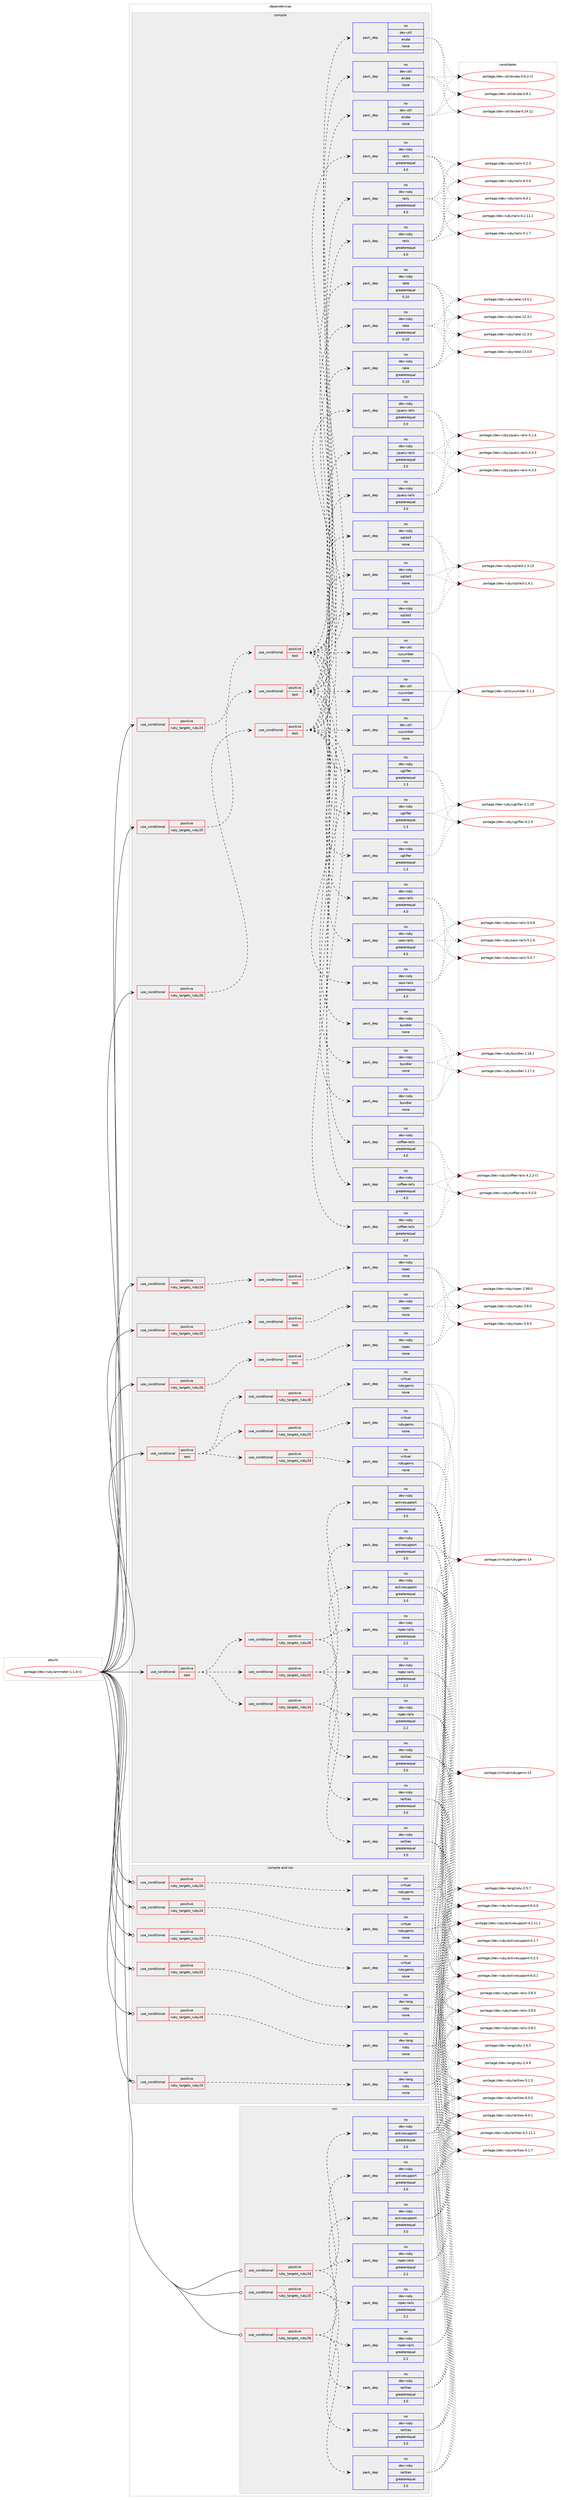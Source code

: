 digraph prolog {

# *************
# Graph options
# *************

newrank=true;
concentrate=true;
compound=true;
graph [rankdir=LR,fontname=Helvetica,fontsize=10,ranksep=1.5];#, ranksep=2.5, nodesep=0.2];
edge  [arrowhead=vee];
node  [fontname=Helvetica,fontsize=10];

# **********
# The ebuild
# **********

subgraph cluster_leftcol {
color=gray;
rank=same;
label=<<i>ebuild</i>>;
id [label="portage://dev-ruby/ammeter-1.1.4-r1", color=red, width=4, href="../dev-ruby/ammeter-1.1.4-r1.svg"];
}

# ****************
# The dependencies
# ****************

subgraph cluster_midcol {
color=gray;
label=<<i>dependencies</i>>;
subgraph cluster_compile {
fillcolor="#eeeeee";
style=filled;
label=<<i>compile</i>>;
subgraph cond46997 {
dependency211141 [label=<<TABLE BORDER="0" CELLBORDER="1" CELLSPACING="0" CELLPADDING="4"><TR><TD ROWSPAN="3" CELLPADDING="10">use_conditional</TD></TR><TR><TD>positive</TD></TR><TR><TD>ruby_targets_ruby24</TD></TR></TABLE>>, shape=none, color=red];
subgraph cond46998 {
dependency211142 [label=<<TABLE BORDER="0" CELLBORDER="1" CELLSPACING="0" CELLPADDING="4"><TR><TD ROWSPAN="3" CELLPADDING="10">use_conditional</TD></TR><TR><TD>positive</TD></TR><TR><TD>test</TD></TR></TABLE>>, shape=none, color=red];
subgraph pack160687 {
dependency211143 [label=<<TABLE BORDER="0" CELLBORDER="1" CELLSPACING="0" CELLPADDING="4" WIDTH="220"><TR><TD ROWSPAN="6" CELLPADDING="30">pack_dep</TD></TR><TR><TD WIDTH="110">no</TD></TR><TR><TD>dev-ruby</TD></TR><TR><TD>rails</TD></TR><TR><TD>greaterequal</TD></TR><TR><TD>4.0</TD></TR></TABLE>>, shape=none, color=blue];
}
dependency211142:e -> dependency211143:w [weight=20,style="dashed",arrowhead="vee"];
subgraph pack160688 {
dependency211144 [label=<<TABLE BORDER="0" CELLBORDER="1" CELLSPACING="0" CELLPADDING="4" WIDTH="220"><TR><TD ROWSPAN="6" CELLPADDING="30">pack_dep</TD></TR><TR><TD WIDTH="110">no</TD></TR><TR><TD>dev-ruby</TD></TR><TR><TD>uglifier</TD></TR><TR><TD>greaterequal</TD></TR><TR><TD>1.3</TD></TR></TABLE>>, shape=none, color=blue];
}
dependency211142:e -> dependency211144:w [weight=20,style="dashed",arrowhead="vee"];
subgraph pack160689 {
dependency211145 [label=<<TABLE BORDER="0" CELLBORDER="1" CELLSPACING="0" CELLPADDING="4" WIDTH="220"><TR><TD ROWSPAN="6" CELLPADDING="30">pack_dep</TD></TR><TR><TD WIDTH="110">no</TD></TR><TR><TD>dev-ruby</TD></TR><TR><TD>rake</TD></TR><TR><TD>greaterequal</TD></TR><TR><TD>0.10</TD></TR></TABLE>>, shape=none, color=blue];
}
dependency211142:e -> dependency211145:w [weight=20,style="dashed",arrowhead="vee"];
subgraph pack160690 {
dependency211146 [label=<<TABLE BORDER="0" CELLBORDER="1" CELLSPACING="0" CELLPADDING="4" WIDTH="220"><TR><TD ROWSPAN="6" CELLPADDING="30">pack_dep</TD></TR><TR><TD WIDTH="110">no</TD></TR><TR><TD>dev-ruby</TD></TR><TR><TD>coffee-rails</TD></TR><TR><TD>greaterequal</TD></TR><TR><TD>4.0</TD></TR></TABLE>>, shape=none, color=blue];
}
dependency211142:e -> dependency211146:w [weight=20,style="dashed",arrowhead="vee"];
subgraph pack160691 {
dependency211147 [label=<<TABLE BORDER="0" CELLBORDER="1" CELLSPACING="0" CELLPADDING="4" WIDTH="220"><TR><TD ROWSPAN="6" CELLPADDING="30">pack_dep</TD></TR><TR><TD WIDTH="110">no</TD></TR><TR><TD>dev-ruby</TD></TR><TR><TD>sass-rails</TD></TR><TR><TD>greaterequal</TD></TR><TR><TD>4.0</TD></TR></TABLE>>, shape=none, color=blue];
}
dependency211142:e -> dependency211147:w [weight=20,style="dashed",arrowhead="vee"];
subgraph pack160692 {
dependency211148 [label=<<TABLE BORDER="0" CELLBORDER="1" CELLSPACING="0" CELLPADDING="4" WIDTH="220"><TR><TD ROWSPAN="6" CELLPADDING="30">pack_dep</TD></TR><TR><TD WIDTH="110">no</TD></TR><TR><TD>dev-ruby</TD></TR><TR><TD>jquery-rails</TD></TR><TR><TD>greaterequal</TD></TR><TR><TD>3.0</TD></TR></TABLE>>, shape=none, color=blue];
}
dependency211142:e -> dependency211148:w [weight=20,style="dashed",arrowhead="vee"];
subgraph pack160693 {
dependency211149 [label=<<TABLE BORDER="0" CELLBORDER="1" CELLSPACING="0" CELLPADDING="4" WIDTH="220"><TR><TD ROWSPAN="6" CELLPADDING="30">pack_dep</TD></TR><TR><TD WIDTH="110">no</TD></TR><TR><TD>dev-util</TD></TR><TR><TD>cucumber</TD></TR><TR><TD>none</TD></TR><TR><TD></TD></TR></TABLE>>, shape=none, color=blue];
}
dependency211142:e -> dependency211149:w [weight=20,style="dashed",arrowhead="vee"];
subgraph pack160694 {
dependency211150 [label=<<TABLE BORDER="0" CELLBORDER="1" CELLSPACING="0" CELLPADDING="4" WIDTH="220"><TR><TD ROWSPAN="6" CELLPADDING="30">pack_dep</TD></TR><TR><TD WIDTH="110">no</TD></TR><TR><TD>dev-util</TD></TR><TR><TD>aruba</TD></TR><TR><TD>none</TD></TR><TR><TD></TD></TR></TABLE>>, shape=none, color=blue];
}
dependency211142:e -> dependency211150:w [weight=20,style="dashed",arrowhead="vee"];
subgraph pack160695 {
dependency211151 [label=<<TABLE BORDER="0" CELLBORDER="1" CELLSPACING="0" CELLPADDING="4" WIDTH="220"><TR><TD ROWSPAN="6" CELLPADDING="30">pack_dep</TD></TR><TR><TD WIDTH="110">no</TD></TR><TR><TD>dev-ruby</TD></TR><TR><TD>sqlite3</TD></TR><TR><TD>none</TD></TR><TR><TD></TD></TR></TABLE>>, shape=none, color=blue];
}
dependency211142:e -> dependency211151:w [weight=20,style="dashed",arrowhead="vee"];
subgraph pack160696 {
dependency211152 [label=<<TABLE BORDER="0" CELLBORDER="1" CELLSPACING="0" CELLPADDING="4" WIDTH="220"><TR><TD ROWSPAN="6" CELLPADDING="30">pack_dep</TD></TR><TR><TD WIDTH="110">no</TD></TR><TR><TD>dev-ruby</TD></TR><TR><TD>bundler</TD></TR><TR><TD>none</TD></TR><TR><TD></TD></TR></TABLE>>, shape=none, color=blue];
}
dependency211142:e -> dependency211152:w [weight=20,style="dashed",arrowhead="vee"];
}
dependency211141:e -> dependency211142:w [weight=20,style="dashed",arrowhead="vee"];
}
id:e -> dependency211141:w [weight=20,style="solid",arrowhead="vee"];
subgraph cond46999 {
dependency211153 [label=<<TABLE BORDER="0" CELLBORDER="1" CELLSPACING="0" CELLPADDING="4"><TR><TD ROWSPAN="3" CELLPADDING="10">use_conditional</TD></TR><TR><TD>positive</TD></TR><TR><TD>ruby_targets_ruby24</TD></TR></TABLE>>, shape=none, color=red];
subgraph cond47000 {
dependency211154 [label=<<TABLE BORDER="0" CELLBORDER="1" CELLSPACING="0" CELLPADDING="4"><TR><TD ROWSPAN="3" CELLPADDING="10">use_conditional</TD></TR><TR><TD>positive</TD></TR><TR><TD>test</TD></TR></TABLE>>, shape=none, color=red];
subgraph pack160697 {
dependency211155 [label=<<TABLE BORDER="0" CELLBORDER="1" CELLSPACING="0" CELLPADDING="4" WIDTH="220"><TR><TD ROWSPAN="6" CELLPADDING="30">pack_dep</TD></TR><TR><TD WIDTH="110">no</TD></TR><TR><TD>dev-ruby</TD></TR><TR><TD>rspec</TD></TR><TR><TD>none</TD></TR><TR><TD></TD></TR></TABLE>>, shape=none, color=blue];
}
dependency211154:e -> dependency211155:w [weight=20,style="dashed",arrowhead="vee"];
}
dependency211153:e -> dependency211154:w [weight=20,style="dashed",arrowhead="vee"];
}
id:e -> dependency211153:w [weight=20,style="solid",arrowhead="vee"];
subgraph cond47001 {
dependency211156 [label=<<TABLE BORDER="0" CELLBORDER="1" CELLSPACING="0" CELLPADDING="4"><TR><TD ROWSPAN="3" CELLPADDING="10">use_conditional</TD></TR><TR><TD>positive</TD></TR><TR><TD>ruby_targets_ruby25</TD></TR></TABLE>>, shape=none, color=red];
subgraph cond47002 {
dependency211157 [label=<<TABLE BORDER="0" CELLBORDER="1" CELLSPACING="0" CELLPADDING="4"><TR><TD ROWSPAN="3" CELLPADDING="10">use_conditional</TD></TR><TR><TD>positive</TD></TR><TR><TD>test</TD></TR></TABLE>>, shape=none, color=red];
subgraph pack160698 {
dependency211158 [label=<<TABLE BORDER="0" CELLBORDER="1" CELLSPACING="0" CELLPADDING="4" WIDTH="220"><TR><TD ROWSPAN="6" CELLPADDING="30">pack_dep</TD></TR><TR><TD WIDTH="110">no</TD></TR><TR><TD>dev-ruby</TD></TR><TR><TD>rails</TD></TR><TR><TD>greaterequal</TD></TR><TR><TD>4.0</TD></TR></TABLE>>, shape=none, color=blue];
}
dependency211157:e -> dependency211158:w [weight=20,style="dashed",arrowhead="vee"];
subgraph pack160699 {
dependency211159 [label=<<TABLE BORDER="0" CELLBORDER="1" CELLSPACING="0" CELLPADDING="4" WIDTH="220"><TR><TD ROWSPAN="6" CELLPADDING="30">pack_dep</TD></TR><TR><TD WIDTH="110">no</TD></TR><TR><TD>dev-ruby</TD></TR><TR><TD>uglifier</TD></TR><TR><TD>greaterequal</TD></TR><TR><TD>1.3</TD></TR></TABLE>>, shape=none, color=blue];
}
dependency211157:e -> dependency211159:w [weight=20,style="dashed",arrowhead="vee"];
subgraph pack160700 {
dependency211160 [label=<<TABLE BORDER="0" CELLBORDER="1" CELLSPACING="0" CELLPADDING="4" WIDTH="220"><TR><TD ROWSPAN="6" CELLPADDING="30">pack_dep</TD></TR><TR><TD WIDTH="110">no</TD></TR><TR><TD>dev-ruby</TD></TR><TR><TD>rake</TD></TR><TR><TD>greaterequal</TD></TR><TR><TD>0.10</TD></TR></TABLE>>, shape=none, color=blue];
}
dependency211157:e -> dependency211160:w [weight=20,style="dashed",arrowhead="vee"];
subgraph pack160701 {
dependency211161 [label=<<TABLE BORDER="0" CELLBORDER="1" CELLSPACING="0" CELLPADDING="4" WIDTH="220"><TR><TD ROWSPAN="6" CELLPADDING="30">pack_dep</TD></TR><TR><TD WIDTH="110">no</TD></TR><TR><TD>dev-ruby</TD></TR><TR><TD>coffee-rails</TD></TR><TR><TD>greaterequal</TD></TR><TR><TD>4.0</TD></TR></TABLE>>, shape=none, color=blue];
}
dependency211157:e -> dependency211161:w [weight=20,style="dashed",arrowhead="vee"];
subgraph pack160702 {
dependency211162 [label=<<TABLE BORDER="0" CELLBORDER="1" CELLSPACING="0" CELLPADDING="4" WIDTH="220"><TR><TD ROWSPAN="6" CELLPADDING="30">pack_dep</TD></TR><TR><TD WIDTH="110">no</TD></TR><TR><TD>dev-ruby</TD></TR><TR><TD>sass-rails</TD></TR><TR><TD>greaterequal</TD></TR><TR><TD>4.0</TD></TR></TABLE>>, shape=none, color=blue];
}
dependency211157:e -> dependency211162:w [weight=20,style="dashed",arrowhead="vee"];
subgraph pack160703 {
dependency211163 [label=<<TABLE BORDER="0" CELLBORDER="1" CELLSPACING="0" CELLPADDING="4" WIDTH="220"><TR><TD ROWSPAN="6" CELLPADDING="30">pack_dep</TD></TR><TR><TD WIDTH="110">no</TD></TR><TR><TD>dev-ruby</TD></TR><TR><TD>jquery-rails</TD></TR><TR><TD>greaterequal</TD></TR><TR><TD>3.0</TD></TR></TABLE>>, shape=none, color=blue];
}
dependency211157:e -> dependency211163:w [weight=20,style="dashed",arrowhead="vee"];
subgraph pack160704 {
dependency211164 [label=<<TABLE BORDER="0" CELLBORDER="1" CELLSPACING="0" CELLPADDING="4" WIDTH="220"><TR><TD ROWSPAN="6" CELLPADDING="30">pack_dep</TD></TR><TR><TD WIDTH="110">no</TD></TR><TR><TD>dev-util</TD></TR><TR><TD>cucumber</TD></TR><TR><TD>none</TD></TR><TR><TD></TD></TR></TABLE>>, shape=none, color=blue];
}
dependency211157:e -> dependency211164:w [weight=20,style="dashed",arrowhead="vee"];
subgraph pack160705 {
dependency211165 [label=<<TABLE BORDER="0" CELLBORDER="1" CELLSPACING="0" CELLPADDING="4" WIDTH="220"><TR><TD ROWSPAN="6" CELLPADDING="30">pack_dep</TD></TR><TR><TD WIDTH="110">no</TD></TR><TR><TD>dev-util</TD></TR><TR><TD>aruba</TD></TR><TR><TD>none</TD></TR><TR><TD></TD></TR></TABLE>>, shape=none, color=blue];
}
dependency211157:e -> dependency211165:w [weight=20,style="dashed",arrowhead="vee"];
subgraph pack160706 {
dependency211166 [label=<<TABLE BORDER="0" CELLBORDER="1" CELLSPACING="0" CELLPADDING="4" WIDTH="220"><TR><TD ROWSPAN="6" CELLPADDING="30">pack_dep</TD></TR><TR><TD WIDTH="110">no</TD></TR><TR><TD>dev-ruby</TD></TR><TR><TD>sqlite3</TD></TR><TR><TD>none</TD></TR><TR><TD></TD></TR></TABLE>>, shape=none, color=blue];
}
dependency211157:e -> dependency211166:w [weight=20,style="dashed",arrowhead="vee"];
subgraph pack160707 {
dependency211167 [label=<<TABLE BORDER="0" CELLBORDER="1" CELLSPACING="0" CELLPADDING="4" WIDTH="220"><TR><TD ROWSPAN="6" CELLPADDING="30">pack_dep</TD></TR><TR><TD WIDTH="110">no</TD></TR><TR><TD>dev-ruby</TD></TR><TR><TD>bundler</TD></TR><TR><TD>none</TD></TR><TR><TD></TD></TR></TABLE>>, shape=none, color=blue];
}
dependency211157:e -> dependency211167:w [weight=20,style="dashed",arrowhead="vee"];
}
dependency211156:e -> dependency211157:w [weight=20,style="dashed",arrowhead="vee"];
}
id:e -> dependency211156:w [weight=20,style="solid",arrowhead="vee"];
subgraph cond47003 {
dependency211168 [label=<<TABLE BORDER="0" CELLBORDER="1" CELLSPACING="0" CELLPADDING="4"><TR><TD ROWSPAN="3" CELLPADDING="10">use_conditional</TD></TR><TR><TD>positive</TD></TR><TR><TD>ruby_targets_ruby25</TD></TR></TABLE>>, shape=none, color=red];
subgraph cond47004 {
dependency211169 [label=<<TABLE BORDER="0" CELLBORDER="1" CELLSPACING="0" CELLPADDING="4"><TR><TD ROWSPAN="3" CELLPADDING="10">use_conditional</TD></TR><TR><TD>positive</TD></TR><TR><TD>test</TD></TR></TABLE>>, shape=none, color=red];
subgraph pack160708 {
dependency211170 [label=<<TABLE BORDER="0" CELLBORDER="1" CELLSPACING="0" CELLPADDING="4" WIDTH="220"><TR><TD ROWSPAN="6" CELLPADDING="30">pack_dep</TD></TR><TR><TD WIDTH="110">no</TD></TR><TR><TD>dev-ruby</TD></TR><TR><TD>rspec</TD></TR><TR><TD>none</TD></TR><TR><TD></TD></TR></TABLE>>, shape=none, color=blue];
}
dependency211169:e -> dependency211170:w [weight=20,style="dashed",arrowhead="vee"];
}
dependency211168:e -> dependency211169:w [weight=20,style="dashed",arrowhead="vee"];
}
id:e -> dependency211168:w [weight=20,style="solid",arrowhead="vee"];
subgraph cond47005 {
dependency211171 [label=<<TABLE BORDER="0" CELLBORDER="1" CELLSPACING="0" CELLPADDING="4"><TR><TD ROWSPAN="3" CELLPADDING="10">use_conditional</TD></TR><TR><TD>positive</TD></TR><TR><TD>ruby_targets_ruby26</TD></TR></TABLE>>, shape=none, color=red];
subgraph cond47006 {
dependency211172 [label=<<TABLE BORDER="0" CELLBORDER="1" CELLSPACING="0" CELLPADDING="4"><TR><TD ROWSPAN="3" CELLPADDING="10">use_conditional</TD></TR><TR><TD>positive</TD></TR><TR><TD>test</TD></TR></TABLE>>, shape=none, color=red];
subgraph pack160709 {
dependency211173 [label=<<TABLE BORDER="0" CELLBORDER="1" CELLSPACING="0" CELLPADDING="4" WIDTH="220"><TR><TD ROWSPAN="6" CELLPADDING="30">pack_dep</TD></TR><TR><TD WIDTH="110">no</TD></TR><TR><TD>dev-ruby</TD></TR><TR><TD>rails</TD></TR><TR><TD>greaterequal</TD></TR><TR><TD>4.0</TD></TR></TABLE>>, shape=none, color=blue];
}
dependency211172:e -> dependency211173:w [weight=20,style="dashed",arrowhead="vee"];
subgraph pack160710 {
dependency211174 [label=<<TABLE BORDER="0" CELLBORDER="1" CELLSPACING="0" CELLPADDING="4" WIDTH="220"><TR><TD ROWSPAN="6" CELLPADDING="30">pack_dep</TD></TR><TR><TD WIDTH="110">no</TD></TR><TR><TD>dev-ruby</TD></TR><TR><TD>uglifier</TD></TR><TR><TD>greaterequal</TD></TR><TR><TD>1.3</TD></TR></TABLE>>, shape=none, color=blue];
}
dependency211172:e -> dependency211174:w [weight=20,style="dashed",arrowhead="vee"];
subgraph pack160711 {
dependency211175 [label=<<TABLE BORDER="0" CELLBORDER="1" CELLSPACING="0" CELLPADDING="4" WIDTH="220"><TR><TD ROWSPAN="6" CELLPADDING="30">pack_dep</TD></TR><TR><TD WIDTH="110">no</TD></TR><TR><TD>dev-ruby</TD></TR><TR><TD>rake</TD></TR><TR><TD>greaterequal</TD></TR><TR><TD>0.10</TD></TR></TABLE>>, shape=none, color=blue];
}
dependency211172:e -> dependency211175:w [weight=20,style="dashed",arrowhead="vee"];
subgraph pack160712 {
dependency211176 [label=<<TABLE BORDER="0" CELLBORDER="1" CELLSPACING="0" CELLPADDING="4" WIDTH="220"><TR><TD ROWSPAN="6" CELLPADDING="30">pack_dep</TD></TR><TR><TD WIDTH="110">no</TD></TR><TR><TD>dev-ruby</TD></TR><TR><TD>coffee-rails</TD></TR><TR><TD>greaterequal</TD></TR><TR><TD>4.0</TD></TR></TABLE>>, shape=none, color=blue];
}
dependency211172:e -> dependency211176:w [weight=20,style="dashed",arrowhead="vee"];
subgraph pack160713 {
dependency211177 [label=<<TABLE BORDER="0" CELLBORDER="1" CELLSPACING="0" CELLPADDING="4" WIDTH="220"><TR><TD ROWSPAN="6" CELLPADDING="30">pack_dep</TD></TR><TR><TD WIDTH="110">no</TD></TR><TR><TD>dev-ruby</TD></TR><TR><TD>sass-rails</TD></TR><TR><TD>greaterequal</TD></TR><TR><TD>4.0</TD></TR></TABLE>>, shape=none, color=blue];
}
dependency211172:e -> dependency211177:w [weight=20,style="dashed",arrowhead="vee"];
subgraph pack160714 {
dependency211178 [label=<<TABLE BORDER="0" CELLBORDER="1" CELLSPACING="0" CELLPADDING="4" WIDTH="220"><TR><TD ROWSPAN="6" CELLPADDING="30">pack_dep</TD></TR><TR><TD WIDTH="110">no</TD></TR><TR><TD>dev-ruby</TD></TR><TR><TD>jquery-rails</TD></TR><TR><TD>greaterequal</TD></TR><TR><TD>3.0</TD></TR></TABLE>>, shape=none, color=blue];
}
dependency211172:e -> dependency211178:w [weight=20,style="dashed",arrowhead="vee"];
subgraph pack160715 {
dependency211179 [label=<<TABLE BORDER="0" CELLBORDER="1" CELLSPACING="0" CELLPADDING="4" WIDTH="220"><TR><TD ROWSPAN="6" CELLPADDING="30">pack_dep</TD></TR><TR><TD WIDTH="110">no</TD></TR><TR><TD>dev-util</TD></TR><TR><TD>cucumber</TD></TR><TR><TD>none</TD></TR><TR><TD></TD></TR></TABLE>>, shape=none, color=blue];
}
dependency211172:e -> dependency211179:w [weight=20,style="dashed",arrowhead="vee"];
subgraph pack160716 {
dependency211180 [label=<<TABLE BORDER="0" CELLBORDER="1" CELLSPACING="0" CELLPADDING="4" WIDTH="220"><TR><TD ROWSPAN="6" CELLPADDING="30">pack_dep</TD></TR><TR><TD WIDTH="110">no</TD></TR><TR><TD>dev-util</TD></TR><TR><TD>aruba</TD></TR><TR><TD>none</TD></TR><TR><TD></TD></TR></TABLE>>, shape=none, color=blue];
}
dependency211172:e -> dependency211180:w [weight=20,style="dashed",arrowhead="vee"];
subgraph pack160717 {
dependency211181 [label=<<TABLE BORDER="0" CELLBORDER="1" CELLSPACING="0" CELLPADDING="4" WIDTH="220"><TR><TD ROWSPAN="6" CELLPADDING="30">pack_dep</TD></TR><TR><TD WIDTH="110">no</TD></TR><TR><TD>dev-ruby</TD></TR><TR><TD>sqlite3</TD></TR><TR><TD>none</TD></TR><TR><TD></TD></TR></TABLE>>, shape=none, color=blue];
}
dependency211172:e -> dependency211181:w [weight=20,style="dashed",arrowhead="vee"];
subgraph pack160718 {
dependency211182 [label=<<TABLE BORDER="0" CELLBORDER="1" CELLSPACING="0" CELLPADDING="4" WIDTH="220"><TR><TD ROWSPAN="6" CELLPADDING="30">pack_dep</TD></TR><TR><TD WIDTH="110">no</TD></TR><TR><TD>dev-ruby</TD></TR><TR><TD>bundler</TD></TR><TR><TD>none</TD></TR><TR><TD></TD></TR></TABLE>>, shape=none, color=blue];
}
dependency211172:e -> dependency211182:w [weight=20,style="dashed",arrowhead="vee"];
}
dependency211171:e -> dependency211172:w [weight=20,style="dashed",arrowhead="vee"];
}
id:e -> dependency211171:w [weight=20,style="solid",arrowhead="vee"];
subgraph cond47007 {
dependency211183 [label=<<TABLE BORDER="0" CELLBORDER="1" CELLSPACING="0" CELLPADDING="4"><TR><TD ROWSPAN="3" CELLPADDING="10">use_conditional</TD></TR><TR><TD>positive</TD></TR><TR><TD>ruby_targets_ruby26</TD></TR></TABLE>>, shape=none, color=red];
subgraph cond47008 {
dependency211184 [label=<<TABLE BORDER="0" CELLBORDER="1" CELLSPACING="0" CELLPADDING="4"><TR><TD ROWSPAN="3" CELLPADDING="10">use_conditional</TD></TR><TR><TD>positive</TD></TR><TR><TD>test</TD></TR></TABLE>>, shape=none, color=red];
subgraph pack160719 {
dependency211185 [label=<<TABLE BORDER="0" CELLBORDER="1" CELLSPACING="0" CELLPADDING="4" WIDTH="220"><TR><TD ROWSPAN="6" CELLPADDING="30">pack_dep</TD></TR><TR><TD WIDTH="110">no</TD></TR><TR><TD>dev-ruby</TD></TR><TR><TD>rspec</TD></TR><TR><TD>none</TD></TR><TR><TD></TD></TR></TABLE>>, shape=none, color=blue];
}
dependency211184:e -> dependency211185:w [weight=20,style="dashed",arrowhead="vee"];
}
dependency211183:e -> dependency211184:w [weight=20,style="dashed",arrowhead="vee"];
}
id:e -> dependency211183:w [weight=20,style="solid",arrowhead="vee"];
subgraph cond47009 {
dependency211186 [label=<<TABLE BORDER="0" CELLBORDER="1" CELLSPACING="0" CELLPADDING="4"><TR><TD ROWSPAN="3" CELLPADDING="10">use_conditional</TD></TR><TR><TD>positive</TD></TR><TR><TD>test</TD></TR></TABLE>>, shape=none, color=red];
subgraph cond47010 {
dependency211187 [label=<<TABLE BORDER="0" CELLBORDER="1" CELLSPACING="0" CELLPADDING="4"><TR><TD ROWSPAN="3" CELLPADDING="10">use_conditional</TD></TR><TR><TD>positive</TD></TR><TR><TD>ruby_targets_ruby24</TD></TR></TABLE>>, shape=none, color=red];
subgraph pack160720 {
dependency211188 [label=<<TABLE BORDER="0" CELLBORDER="1" CELLSPACING="0" CELLPADDING="4" WIDTH="220"><TR><TD ROWSPAN="6" CELLPADDING="30">pack_dep</TD></TR><TR><TD WIDTH="110">no</TD></TR><TR><TD>dev-ruby</TD></TR><TR><TD>activesupport</TD></TR><TR><TD>greaterequal</TD></TR><TR><TD>3.0</TD></TR></TABLE>>, shape=none, color=blue];
}
dependency211187:e -> dependency211188:w [weight=20,style="dashed",arrowhead="vee"];
subgraph pack160721 {
dependency211189 [label=<<TABLE BORDER="0" CELLBORDER="1" CELLSPACING="0" CELLPADDING="4" WIDTH="220"><TR><TD ROWSPAN="6" CELLPADDING="30">pack_dep</TD></TR><TR><TD WIDTH="110">no</TD></TR><TR><TD>dev-ruby</TD></TR><TR><TD>railties</TD></TR><TR><TD>greaterequal</TD></TR><TR><TD>3.0</TD></TR></TABLE>>, shape=none, color=blue];
}
dependency211187:e -> dependency211189:w [weight=20,style="dashed",arrowhead="vee"];
subgraph pack160722 {
dependency211190 [label=<<TABLE BORDER="0" CELLBORDER="1" CELLSPACING="0" CELLPADDING="4" WIDTH="220"><TR><TD ROWSPAN="6" CELLPADDING="30">pack_dep</TD></TR><TR><TD WIDTH="110">no</TD></TR><TR><TD>dev-ruby</TD></TR><TR><TD>rspec-rails</TD></TR><TR><TD>greaterequal</TD></TR><TR><TD>2.2</TD></TR></TABLE>>, shape=none, color=blue];
}
dependency211187:e -> dependency211190:w [weight=20,style="dashed",arrowhead="vee"];
}
dependency211186:e -> dependency211187:w [weight=20,style="dashed",arrowhead="vee"];
subgraph cond47011 {
dependency211191 [label=<<TABLE BORDER="0" CELLBORDER="1" CELLSPACING="0" CELLPADDING="4"><TR><TD ROWSPAN="3" CELLPADDING="10">use_conditional</TD></TR><TR><TD>positive</TD></TR><TR><TD>ruby_targets_ruby25</TD></TR></TABLE>>, shape=none, color=red];
subgraph pack160723 {
dependency211192 [label=<<TABLE BORDER="0" CELLBORDER="1" CELLSPACING="0" CELLPADDING="4" WIDTH="220"><TR><TD ROWSPAN="6" CELLPADDING="30">pack_dep</TD></TR><TR><TD WIDTH="110">no</TD></TR><TR><TD>dev-ruby</TD></TR><TR><TD>activesupport</TD></TR><TR><TD>greaterequal</TD></TR><TR><TD>3.0</TD></TR></TABLE>>, shape=none, color=blue];
}
dependency211191:e -> dependency211192:w [weight=20,style="dashed",arrowhead="vee"];
subgraph pack160724 {
dependency211193 [label=<<TABLE BORDER="0" CELLBORDER="1" CELLSPACING="0" CELLPADDING="4" WIDTH="220"><TR><TD ROWSPAN="6" CELLPADDING="30">pack_dep</TD></TR><TR><TD WIDTH="110">no</TD></TR><TR><TD>dev-ruby</TD></TR><TR><TD>railties</TD></TR><TR><TD>greaterequal</TD></TR><TR><TD>3.0</TD></TR></TABLE>>, shape=none, color=blue];
}
dependency211191:e -> dependency211193:w [weight=20,style="dashed",arrowhead="vee"];
subgraph pack160725 {
dependency211194 [label=<<TABLE BORDER="0" CELLBORDER="1" CELLSPACING="0" CELLPADDING="4" WIDTH="220"><TR><TD ROWSPAN="6" CELLPADDING="30">pack_dep</TD></TR><TR><TD WIDTH="110">no</TD></TR><TR><TD>dev-ruby</TD></TR><TR><TD>rspec-rails</TD></TR><TR><TD>greaterequal</TD></TR><TR><TD>2.2</TD></TR></TABLE>>, shape=none, color=blue];
}
dependency211191:e -> dependency211194:w [weight=20,style="dashed",arrowhead="vee"];
}
dependency211186:e -> dependency211191:w [weight=20,style="dashed",arrowhead="vee"];
subgraph cond47012 {
dependency211195 [label=<<TABLE BORDER="0" CELLBORDER="1" CELLSPACING="0" CELLPADDING="4"><TR><TD ROWSPAN="3" CELLPADDING="10">use_conditional</TD></TR><TR><TD>positive</TD></TR><TR><TD>ruby_targets_ruby26</TD></TR></TABLE>>, shape=none, color=red];
subgraph pack160726 {
dependency211196 [label=<<TABLE BORDER="0" CELLBORDER="1" CELLSPACING="0" CELLPADDING="4" WIDTH="220"><TR><TD ROWSPAN="6" CELLPADDING="30">pack_dep</TD></TR><TR><TD WIDTH="110">no</TD></TR><TR><TD>dev-ruby</TD></TR><TR><TD>activesupport</TD></TR><TR><TD>greaterequal</TD></TR><TR><TD>3.0</TD></TR></TABLE>>, shape=none, color=blue];
}
dependency211195:e -> dependency211196:w [weight=20,style="dashed",arrowhead="vee"];
subgraph pack160727 {
dependency211197 [label=<<TABLE BORDER="0" CELLBORDER="1" CELLSPACING="0" CELLPADDING="4" WIDTH="220"><TR><TD ROWSPAN="6" CELLPADDING="30">pack_dep</TD></TR><TR><TD WIDTH="110">no</TD></TR><TR><TD>dev-ruby</TD></TR><TR><TD>railties</TD></TR><TR><TD>greaterequal</TD></TR><TR><TD>3.0</TD></TR></TABLE>>, shape=none, color=blue];
}
dependency211195:e -> dependency211197:w [weight=20,style="dashed",arrowhead="vee"];
subgraph pack160728 {
dependency211198 [label=<<TABLE BORDER="0" CELLBORDER="1" CELLSPACING="0" CELLPADDING="4" WIDTH="220"><TR><TD ROWSPAN="6" CELLPADDING="30">pack_dep</TD></TR><TR><TD WIDTH="110">no</TD></TR><TR><TD>dev-ruby</TD></TR><TR><TD>rspec-rails</TD></TR><TR><TD>greaterequal</TD></TR><TR><TD>2.2</TD></TR></TABLE>>, shape=none, color=blue];
}
dependency211195:e -> dependency211198:w [weight=20,style="dashed",arrowhead="vee"];
}
dependency211186:e -> dependency211195:w [weight=20,style="dashed",arrowhead="vee"];
}
id:e -> dependency211186:w [weight=20,style="solid",arrowhead="vee"];
subgraph cond47013 {
dependency211199 [label=<<TABLE BORDER="0" CELLBORDER="1" CELLSPACING="0" CELLPADDING="4"><TR><TD ROWSPAN="3" CELLPADDING="10">use_conditional</TD></TR><TR><TD>positive</TD></TR><TR><TD>test</TD></TR></TABLE>>, shape=none, color=red];
subgraph cond47014 {
dependency211200 [label=<<TABLE BORDER="0" CELLBORDER="1" CELLSPACING="0" CELLPADDING="4"><TR><TD ROWSPAN="3" CELLPADDING="10">use_conditional</TD></TR><TR><TD>positive</TD></TR><TR><TD>ruby_targets_ruby24</TD></TR></TABLE>>, shape=none, color=red];
subgraph pack160729 {
dependency211201 [label=<<TABLE BORDER="0" CELLBORDER="1" CELLSPACING="0" CELLPADDING="4" WIDTH="220"><TR><TD ROWSPAN="6" CELLPADDING="30">pack_dep</TD></TR><TR><TD WIDTH="110">no</TD></TR><TR><TD>virtual</TD></TR><TR><TD>rubygems</TD></TR><TR><TD>none</TD></TR><TR><TD></TD></TR></TABLE>>, shape=none, color=blue];
}
dependency211200:e -> dependency211201:w [weight=20,style="dashed",arrowhead="vee"];
}
dependency211199:e -> dependency211200:w [weight=20,style="dashed",arrowhead="vee"];
subgraph cond47015 {
dependency211202 [label=<<TABLE BORDER="0" CELLBORDER="1" CELLSPACING="0" CELLPADDING="4"><TR><TD ROWSPAN="3" CELLPADDING="10">use_conditional</TD></TR><TR><TD>positive</TD></TR><TR><TD>ruby_targets_ruby25</TD></TR></TABLE>>, shape=none, color=red];
subgraph pack160730 {
dependency211203 [label=<<TABLE BORDER="0" CELLBORDER="1" CELLSPACING="0" CELLPADDING="4" WIDTH="220"><TR><TD ROWSPAN="6" CELLPADDING="30">pack_dep</TD></TR><TR><TD WIDTH="110">no</TD></TR><TR><TD>virtual</TD></TR><TR><TD>rubygems</TD></TR><TR><TD>none</TD></TR><TR><TD></TD></TR></TABLE>>, shape=none, color=blue];
}
dependency211202:e -> dependency211203:w [weight=20,style="dashed",arrowhead="vee"];
}
dependency211199:e -> dependency211202:w [weight=20,style="dashed",arrowhead="vee"];
subgraph cond47016 {
dependency211204 [label=<<TABLE BORDER="0" CELLBORDER="1" CELLSPACING="0" CELLPADDING="4"><TR><TD ROWSPAN="3" CELLPADDING="10">use_conditional</TD></TR><TR><TD>positive</TD></TR><TR><TD>ruby_targets_ruby26</TD></TR></TABLE>>, shape=none, color=red];
subgraph pack160731 {
dependency211205 [label=<<TABLE BORDER="0" CELLBORDER="1" CELLSPACING="0" CELLPADDING="4" WIDTH="220"><TR><TD ROWSPAN="6" CELLPADDING="30">pack_dep</TD></TR><TR><TD WIDTH="110">no</TD></TR><TR><TD>virtual</TD></TR><TR><TD>rubygems</TD></TR><TR><TD>none</TD></TR><TR><TD></TD></TR></TABLE>>, shape=none, color=blue];
}
dependency211204:e -> dependency211205:w [weight=20,style="dashed",arrowhead="vee"];
}
dependency211199:e -> dependency211204:w [weight=20,style="dashed",arrowhead="vee"];
}
id:e -> dependency211199:w [weight=20,style="solid",arrowhead="vee"];
}
subgraph cluster_compileandrun {
fillcolor="#eeeeee";
style=filled;
label=<<i>compile and run</i>>;
subgraph cond47017 {
dependency211206 [label=<<TABLE BORDER="0" CELLBORDER="1" CELLSPACING="0" CELLPADDING="4"><TR><TD ROWSPAN="3" CELLPADDING="10">use_conditional</TD></TR><TR><TD>positive</TD></TR><TR><TD>ruby_targets_ruby24</TD></TR></TABLE>>, shape=none, color=red];
subgraph pack160732 {
dependency211207 [label=<<TABLE BORDER="0" CELLBORDER="1" CELLSPACING="0" CELLPADDING="4" WIDTH="220"><TR><TD ROWSPAN="6" CELLPADDING="30">pack_dep</TD></TR><TR><TD WIDTH="110">no</TD></TR><TR><TD>dev-lang</TD></TR><TR><TD>ruby</TD></TR><TR><TD>none</TD></TR><TR><TD></TD></TR></TABLE>>, shape=none, color=blue];
}
dependency211206:e -> dependency211207:w [weight=20,style="dashed",arrowhead="vee"];
}
id:e -> dependency211206:w [weight=20,style="solid",arrowhead="odotvee"];
subgraph cond47018 {
dependency211208 [label=<<TABLE BORDER="0" CELLBORDER="1" CELLSPACING="0" CELLPADDING="4"><TR><TD ROWSPAN="3" CELLPADDING="10">use_conditional</TD></TR><TR><TD>positive</TD></TR><TR><TD>ruby_targets_ruby24</TD></TR></TABLE>>, shape=none, color=red];
subgraph pack160733 {
dependency211209 [label=<<TABLE BORDER="0" CELLBORDER="1" CELLSPACING="0" CELLPADDING="4" WIDTH="220"><TR><TD ROWSPAN="6" CELLPADDING="30">pack_dep</TD></TR><TR><TD WIDTH="110">no</TD></TR><TR><TD>virtual</TD></TR><TR><TD>rubygems</TD></TR><TR><TD>none</TD></TR><TR><TD></TD></TR></TABLE>>, shape=none, color=blue];
}
dependency211208:e -> dependency211209:w [weight=20,style="dashed",arrowhead="vee"];
}
id:e -> dependency211208:w [weight=20,style="solid",arrowhead="odotvee"];
subgraph cond47019 {
dependency211210 [label=<<TABLE BORDER="0" CELLBORDER="1" CELLSPACING="0" CELLPADDING="4"><TR><TD ROWSPAN="3" CELLPADDING="10">use_conditional</TD></TR><TR><TD>positive</TD></TR><TR><TD>ruby_targets_ruby25</TD></TR></TABLE>>, shape=none, color=red];
subgraph pack160734 {
dependency211211 [label=<<TABLE BORDER="0" CELLBORDER="1" CELLSPACING="0" CELLPADDING="4" WIDTH="220"><TR><TD ROWSPAN="6" CELLPADDING="30">pack_dep</TD></TR><TR><TD WIDTH="110">no</TD></TR><TR><TD>dev-lang</TD></TR><TR><TD>ruby</TD></TR><TR><TD>none</TD></TR><TR><TD></TD></TR></TABLE>>, shape=none, color=blue];
}
dependency211210:e -> dependency211211:w [weight=20,style="dashed",arrowhead="vee"];
}
id:e -> dependency211210:w [weight=20,style="solid",arrowhead="odotvee"];
subgraph cond47020 {
dependency211212 [label=<<TABLE BORDER="0" CELLBORDER="1" CELLSPACING="0" CELLPADDING="4"><TR><TD ROWSPAN="3" CELLPADDING="10">use_conditional</TD></TR><TR><TD>positive</TD></TR><TR><TD>ruby_targets_ruby25</TD></TR></TABLE>>, shape=none, color=red];
subgraph pack160735 {
dependency211213 [label=<<TABLE BORDER="0" CELLBORDER="1" CELLSPACING="0" CELLPADDING="4" WIDTH="220"><TR><TD ROWSPAN="6" CELLPADDING="30">pack_dep</TD></TR><TR><TD WIDTH="110">no</TD></TR><TR><TD>virtual</TD></TR><TR><TD>rubygems</TD></TR><TR><TD>none</TD></TR><TR><TD></TD></TR></TABLE>>, shape=none, color=blue];
}
dependency211212:e -> dependency211213:w [weight=20,style="dashed",arrowhead="vee"];
}
id:e -> dependency211212:w [weight=20,style="solid",arrowhead="odotvee"];
subgraph cond47021 {
dependency211214 [label=<<TABLE BORDER="0" CELLBORDER="1" CELLSPACING="0" CELLPADDING="4"><TR><TD ROWSPAN="3" CELLPADDING="10">use_conditional</TD></TR><TR><TD>positive</TD></TR><TR><TD>ruby_targets_ruby26</TD></TR></TABLE>>, shape=none, color=red];
subgraph pack160736 {
dependency211215 [label=<<TABLE BORDER="0" CELLBORDER="1" CELLSPACING="0" CELLPADDING="4" WIDTH="220"><TR><TD ROWSPAN="6" CELLPADDING="30">pack_dep</TD></TR><TR><TD WIDTH="110">no</TD></TR><TR><TD>dev-lang</TD></TR><TR><TD>ruby</TD></TR><TR><TD>none</TD></TR><TR><TD></TD></TR></TABLE>>, shape=none, color=blue];
}
dependency211214:e -> dependency211215:w [weight=20,style="dashed",arrowhead="vee"];
}
id:e -> dependency211214:w [weight=20,style="solid",arrowhead="odotvee"];
subgraph cond47022 {
dependency211216 [label=<<TABLE BORDER="0" CELLBORDER="1" CELLSPACING="0" CELLPADDING="4"><TR><TD ROWSPAN="3" CELLPADDING="10">use_conditional</TD></TR><TR><TD>positive</TD></TR><TR><TD>ruby_targets_ruby26</TD></TR></TABLE>>, shape=none, color=red];
subgraph pack160737 {
dependency211217 [label=<<TABLE BORDER="0" CELLBORDER="1" CELLSPACING="0" CELLPADDING="4" WIDTH="220"><TR><TD ROWSPAN="6" CELLPADDING="30">pack_dep</TD></TR><TR><TD WIDTH="110">no</TD></TR><TR><TD>virtual</TD></TR><TR><TD>rubygems</TD></TR><TR><TD>none</TD></TR><TR><TD></TD></TR></TABLE>>, shape=none, color=blue];
}
dependency211216:e -> dependency211217:w [weight=20,style="dashed",arrowhead="vee"];
}
id:e -> dependency211216:w [weight=20,style="solid",arrowhead="odotvee"];
}
subgraph cluster_run {
fillcolor="#eeeeee";
style=filled;
label=<<i>run</i>>;
subgraph cond47023 {
dependency211218 [label=<<TABLE BORDER="0" CELLBORDER="1" CELLSPACING="0" CELLPADDING="4"><TR><TD ROWSPAN="3" CELLPADDING="10">use_conditional</TD></TR><TR><TD>positive</TD></TR><TR><TD>ruby_targets_ruby24</TD></TR></TABLE>>, shape=none, color=red];
subgraph pack160738 {
dependency211219 [label=<<TABLE BORDER="0" CELLBORDER="1" CELLSPACING="0" CELLPADDING="4" WIDTH="220"><TR><TD ROWSPAN="6" CELLPADDING="30">pack_dep</TD></TR><TR><TD WIDTH="110">no</TD></TR><TR><TD>dev-ruby</TD></TR><TR><TD>activesupport</TD></TR><TR><TD>greaterequal</TD></TR><TR><TD>3.0</TD></TR></TABLE>>, shape=none, color=blue];
}
dependency211218:e -> dependency211219:w [weight=20,style="dashed",arrowhead="vee"];
subgraph pack160739 {
dependency211220 [label=<<TABLE BORDER="0" CELLBORDER="1" CELLSPACING="0" CELLPADDING="4" WIDTH="220"><TR><TD ROWSPAN="6" CELLPADDING="30">pack_dep</TD></TR><TR><TD WIDTH="110">no</TD></TR><TR><TD>dev-ruby</TD></TR><TR><TD>railties</TD></TR><TR><TD>greaterequal</TD></TR><TR><TD>3.0</TD></TR></TABLE>>, shape=none, color=blue];
}
dependency211218:e -> dependency211220:w [weight=20,style="dashed",arrowhead="vee"];
subgraph pack160740 {
dependency211221 [label=<<TABLE BORDER="0" CELLBORDER="1" CELLSPACING="0" CELLPADDING="4" WIDTH="220"><TR><TD ROWSPAN="6" CELLPADDING="30">pack_dep</TD></TR><TR><TD WIDTH="110">no</TD></TR><TR><TD>dev-ruby</TD></TR><TR><TD>rspec-rails</TD></TR><TR><TD>greaterequal</TD></TR><TR><TD>2.2</TD></TR></TABLE>>, shape=none, color=blue];
}
dependency211218:e -> dependency211221:w [weight=20,style="dashed",arrowhead="vee"];
}
id:e -> dependency211218:w [weight=20,style="solid",arrowhead="odot"];
subgraph cond47024 {
dependency211222 [label=<<TABLE BORDER="0" CELLBORDER="1" CELLSPACING="0" CELLPADDING="4"><TR><TD ROWSPAN="3" CELLPADDING="10">use_conditional</TD></TR><TR><TD>positive</TD></TR><TR><TD>ruby_targets_ruby25</TD></TR></TABLE>>, shape=none, color=red];
subgraph pack160741 {
dependency211223 [label=<<TABLE BORDER="0" CELLBORDER="1" CELLSPACING="0" CELLPADDING="4" WIDTH="220"><TR><TD ROWSPAN="6" CELLPADDING="30">pack_dep</TD></TR><TR><TD WIDTH="110">no</TD></TR><TR><TD>dev-ruby</TD></TR><TR><TD>activesupport</TD></TR><TR><TD>greaterequal</TD></TR><TR><TD>3.0</TD></TR></TABLE>>, shape=none, color=blue];
}
dependency211222:e -> dependency211223:w [weight=20,style="dashed",arrowhead="vee"];
subgraph pack160742 {
dependency211224 [label=<<TABLE BORDER="0" CELLBORDER="1" CELLSPACING="0" CELLPADDING="4" WIDTH="220"><TR><TD ROWSPAN="6" CELLPADDING="30">pack_dep</TD></TR><TR><TD WIDTH="110">no</TD></TR><TR><TD>dev-ruby</TD></TR><TR><TD>railties</TD></TR><TR><TD>greaterequal</TD></TR><TR><TD>3.0</TD></TR></TABLE>>, shape=none, color=blue];
}
dependency211222:e -> dependency211224:w [weight=20,style="dashed",arrowhead="vee"];
subgraph pack160743 {
dependency211225 [label=<<TABLE BORDER="0" CELLBORDER="1" CELLSPACING="0" CELLPADDING="4" WIDTH="220"><TR><TD ROWSPAN="6" CELLPADDING="30">pack_dep</TD></TR><TR><TD WIDTH="110">no</TD></TR><TR><TD>dev-ruby</TD></TR><TR><TD>rspec-rails</TD></TR><TR><TD>greaterequal</TD></TR><TR><TD>2.2</TD></TR></TABLE>>, shape=none, color=blue];
}
dependency211222:e -> dependency211225:w [weight=20,style="dashed",arrowhead="vee"];
}
id:e -> dependency211222:w [weight=20,style="solid",arrowhead="odot"];
subgraph cond47025 {
dependency211226 [label=<<TABLE BORDER="0" CELLBORDER="1" CELLSPACING="0" CELLPADDING="4"><TR><TD ROWSPAN="3" CELLPADDING="10">use_conditional</TD></TR><TR><TD>positive</TD></TR><TR><TD>ruby_targets_ruby26</TD></TR></TABLE>>, shape=none, color=red];
subgraph pack160744 {
dependency211227 [label=<<TABLE BORDER="0" CELLBORDER="1" CELLSPACING="0" CELLPADDING="4" WIDTH="220"><TR><TD ROWSPAN="6" CELLPADDING="30">pack_dep</TD></TR><TR><TD WIDTH="110">no</TD></TR><TR><TD>dev-ruby</TD></TR><TR><TD>activesupport</TD></TR><TR><TD>greaterequal</TD></TR><TR><TD>3.0</TD></TR></TABLE>>, shape=none, color=blue];
}
dependency211226:e -> dependency211227:w [weight=20,style="dashed",arrowhead="vee"];
subgraph pack160745 {
dependency211228 [label=<<TABLE BORDER="0" CELLBORDER="1" CELLSPACING="0" CELLPADDING="4" WIDTH="220"><TR><TD ROWSPAN="6" CELLPADDING="30">pack_dep</TD></TR><TR><TD WIDTH="110">no</TD></TR><TR><TD>dev-ruby</TD></TR><TR><TD>railties</TD></TR><TR><TD>greaterequal</TD></TR><TR><TD>3.0</TD></TR></TABLE>>, shape=none, color=blue];
}
dependency211226:e -> dependency211228:w [weight=20,style="dashed",arrowhead="vee"];
subgraph pack160746 {
dependency211229 [label=<<TABLE BORDER="0" CELLBORDER="1" CELLSPACING="0" CELLPADDING="4" WIDTH="220"><TR><TD ROWSPAN="6" CELLPADDING="30">pack_dep</TD></TR><TR><TD WIDTH="110">no</TD></TR><TR><TD>dev-ruby</TD></TR><TR><TD>rspec-rails</TD></TR><TR><TD>greaterequal</TD></TR><TR><TD>2.2</TD></TR></TABLE>>, shape=none, color=blue];
}
dependency211226:e -> dependency211229:w [weight=20,style="dashed",arrowhead="vee"];
}
id:e -> dependency211226:w [weight=20,style="solid",arrowhead="odot"];
}
}

# **************
# The candidates
# **************

subgraph cluster_choices {
rank=same;
color=gray;
label=<<i>candidates</i>>;

subgraph choice160687 {
color=black;
nodesep=1;
choiceportage10010111845114117981214711497105108115455246504649494649 [label="portage://dev-ruby/rails-4.2.11.1", color=red, width=4,href="../dev-ruby/rails-4.2.11.1.svg"];
choiceportage10010111845114117981214711497105108115455346494655 [label="portage://dev-ruby/rails-5.1.7", color=red, width=4,href="../dev-ruby/rails-5.1.7.svg"];
choiceportage10010111845114117981214711497105108115455346504651 [label="portage://dev-ruby/rails-5.2.3", color=red, width=4,href="../dev-ruby/rails-5.2.3.svg"];
choiceportage10010111845114117981214711497105108115455446484648 [label="portage://dev-ruby/rails-6.0.0", color=red, width=4,href="../dev-ruby/rails-6.0.0.svg"];
choiceportage10010111845114117981214711497105108115455446484649 [label="portage://dev-ruby/rails-6.0.1", color=red, width=4,href="../dev-ruby/rails-6.0.1.svg"];
dependency211143:e -> choiceportage10010111845114117981214711497105108115455246504649494649:w [style=dotted,weight="100"];
dependency211143:e -> choiceportage10010111845114117981214711497105108115455346494655:w [style=dotted,weight="100"];
dependency211143:e -> choiceportage10010111845114117981214711497105108115455346504651:w [style=dotted,weight="100"];
dependency211143:e -> choiceportage10010111845114117981214711497105108115455446484648:w [style=dotted,weight="100"];
dependency211143:e -> choiceportage10010111845114117981214711497105108115455446484649:w [style=dotted,weight="100"];
}
subgraph choice160688 {
color=black;
nodesep=1;
choiceportage10010111845114117981214711710310810510210510111445524649465048 [label="portage://dev-ruby/uglifier-4.1.20", color=red, width=4,href="../dev-ruby/uglifier-4.1.20.svg"];
choiceportage100101118451141179812147117103108105102105101114455246504648 [label="portage://dev-ruby/uglifier-4.2.0", color=red, width=4,href="../dev-ruby/uglifier-4.2.0.svg"];
dependency211144:e -> choiceportage10010111845114117981214711710310810510210510111445524649465048:w [style=dotted,weight="100"];
dependency211144:e -> choiceportage100101118451141179812147117103108105102105101114455246504648:w [style=dotted,weight="100"];
}
subgraph choice160689 {
color=black;
nodesep=1;
choiceportage1001011184511411798121471149710710145495046514649 [label="portage://dev-ruby/rake-12.3.1", color=red, width=4,href="../dev-ruby/rake-12.3.1.svg"];
choiceportage1001011184511411798121471149710710145495046514651 [label="portage://dev-ruby/rake-12.3.3", color=red, width=4,href="../dev-ruby/rake-12.3.3.svg"];
choiceportage1001011184511411798121471149710710145495146484648 [label="portage://dev-ruby/rake-13.0.0", color=red, width=4,href="../dev-ruby/rake-13.0.0.svg"];
choiceportage1001011184511411798121471149710710145495146484649 [label="portage://dev-ruby/rake-13.0.1", color=red, width=4,href="../dev-ruby/rake-13.0.1.svg"];
dependency211145:e -> choiceportage1001011184511411798121471149710710145495046514649:w [style=dotted,weight="100"];
dependency211145:e -> choiceportage1001011184511411798121471149710710145495046514651:w [style=dotted,weight="100"];
dependency211145:e -> choiceportage1001011184511411798121471149710710145495146484648:w [style=dotted,weight="100"];
dependency211145:e -> choiceportage1001011184511411798121471149710710145495146484649:w [style=dotted,weight="100"];
}
subgraph choice160690 {
color=black;
nodesep=1;
choiceportage1001011184511411798121479911110210210110145114971051081154552465046504511449 [label="portage://dev-ruby/coffee-rails-4.2.2-r1", color=red, width=4,href="../dev-ruby/coffee-rails-4.2.2-r1.svg"];
choiceportage100101118451141179812147991111021021011014511497105108115455346484648 [label="portage://dev-ruby/coffee-rails-5.0.0", color=red, width=4,href="../dev-ruby/coffee-rails-5.0.0.svg"];
dependency211146:e -> choiceportage1001011184511411798121479911110210210110145114971051081154552465046504511449:w [style=dotted,weight="100"];
dependency211146:e -> choiceportage100101118451141179812147991111021021011014511497105108115455346484648:w [style=dotted,weight="100"];
}
subgraph choice160691 {
color=black;
nodesep=1;
choiceportage100101118451141179812147115971151154511497105108115455346484655 [label="portage://dev-ruby/sass-rails-5.0.7", color=red, width=4,href="../dev-ruby/sass-rails-5.0.7.svg"];
choiceportage100101118451141179812147115971151154511497105108115455346484656 [label="portage://dev-ruby/sass-rails-5.0.8", color=red, width=4,href="../dev-ruby/sass-rails-5.0.8.svg"];
choiceportage100101118451141179812147115971151154511497105108115455346494648 [label="portage://dev-ruby/sass-rails-5.1.0", color=red, width=4,href="../dev-ruby/sass-rails-5.1.0.svg"];
dependency211147:e -> choiceportage100101118451141179812147115971151154511497105108115455346484655:w [style=dotted,weight="100"];
dependency211147:e -> choiceportage100101118451141179812147115971151154511497105108115455346484656:w [style=dotted,weight="100"];
dependency211147:e -> choiceportage100101118451141179812147115971151154511497105108115455346494648:w [style=dotted,weight="100"];
}
subgraph choice160692 {
color=black;
nodesep=1;
choiceportage1001011184511411798121471061131171011141214511497105108115455146494652 [label="portage://dev-ruby/jquery-rails-3.1.4", color=red, width=4,href="../dev-ruby/jquery-rails-3.1.4.svg"];
choiceportage1001011184511411798121471061131171011141214511497105108115455246514651 [label="portage://dev-ruby/jquery-rails-4.3.3", color=red, width=4,href="../dev-ruby/jquery-rails-4.3.3.svg"];
choiceportage1001011184511411798121471061131171011141214511497105108115455246514653 [label="portage://dev-ruby/jquery-rails-4.3.5", color=red, width=4,href="../dev-ruby/jquery-rails-4.3.5.svg"];
dependency211148:e -> choiceportage1001011184511411798121471061131171011141214511497105108115455146494652:w [style=dotted,weight="100"];
dependency211148:e -> choiceportage1001011184511411798121471061131171011141214511497105108115455246514651:w [style=dotted,weight="100"];
dependency211148:e -> choiceportage1001011184511411798121471061131171011141214511497105108115455246514653:w [style=dotted,weight="100"];
}
subgraph choice160693 {
color=black;
nodesep=1;
choiceportage1001011184511711610510847991179911710998101114455146494650 [label="portage://dev-util/cucumber-3.1.2", color=red, width=4,href="../dev-util/cucumber-3.1.2.svg"];
dependency211149:e -> choiceportage1001011184511711610510847991179911710998101114455146494650:w [style=dotted,weight="100"];
}
subgraph choice160694 {
color=black;
nodesep=1;
choiceportage10010111845117116105108479711411798974548464952464950 [label="portage://dev-util/aruba-0.14.12", color=red, width=4,href="../dev-util/aruba-0.14.12.svg"];
choiceportage10010111845117116105108479711411798974548465446504511450 [label="portage://dev-util/aruba-0.6.2-r2", color=red, width=4,href="../dev-util/aruba-0.6.2-r2.svg"];
choiceportage1001011184511711610510847971141179897454846564649 [label="portage://dev-util/aruba-0.8.1", color=red, width=4,href="../dev-util/aruba-0.8.1.svg"];
dependency211150:e -> choiceportage10010111845117116105108479711411798974548464952464950:w [style=dotted,weight="100"];
dependency211150:e -> choiceportage10010111845117116105108479711411798974548465446504511450:w [style=dotted,weight="100"];
dependency211150:e -> choiceportage1001011184511711610510847971141179897454846564649:w [style=dotted,weight="100"];
}
subgraph choice160695 {
color=black;
nodesep=1;
choiceportage1001011184511411798121471151131081051161015145494651464951 [label="portage://dev-ruby/sqlite3-1.3.13", color=red, width=4,href="../dev-ruby/sqlite3-1.3.13.svg"];
choiceportage10010111845114117981214711511310810511610151454946524649 [label="portage://dev-ruby/sqlite3-1.4.1", color=red, width=4,href="../dev-ruby/sqlite3-1.4.1.svg"];
dependency211151:e -> choiceportage1001011184511411798121471151131081051161015145494651464951:w [style=dotted,weight="100"];
dependency211151:e -> choiceportage10010111845114117981214711511310810511610151454946524649:w [style=dotted,weight="100"];
}
subgraph choice160696 {
color=black;
nodesep=1;
choiceportage1001011184511411798121479811711010010810111445494649544649 [label="portage://dev-ruby/bundler-1.16.1", color=red, width=4,href="../dev-ruby/bundler-1.16.1.svg"];
choiceportage1001011184511411798121479811711010010810111445494649554651 [label="portage://dev-ruby/bundler-1.17.3", color=red, width=4,href="../dev-ruby/bundler-1.17.3.svg"];
dependency211152:e -> choiceportage1001011184511411798121479811711010010810111445494649544649:w [style=dotted,weight="100"];
dependency211152:e -> choiceportage1001011184511411798121479811711010010810111445494649554651:w [style=dotted,weight="100"];
}
subgraph choice160697 {
color=black;
nodesep=1;
choiceportage1001011184511411798121471141151121019945504657574648 [label="portage://dev-ruby/rspec-2.99.0", color=red, width=4,href="../dev-ruby/rspec-2.99.0.svg"];
choiceportage10010111845114117981214711411511210199455146564648 [label="portage://dev-ruby/rspec-3.8.0", color=red, width=4,href="../dev-ruby/rspec-3.8.0.svg"];
choiceportage10010111845114117981214711411511210199455146574648 [label="portage://dev-ruby/rspec-3.9.0", color=red, width=4,href="../dev-ruby/rspec-3.9.0.svg"];
dependency211155:e -> choiceportage1001011184511411798121471141151121019945504657574648:w [style=dotted,weight="100"];
dependency211155:e -> choiceportage10010111845114117981214711411511210199455146564648:w [style=dotted,weight="100"];
dependency211155:e -> choiceportage10010111845114117981214711411511210199455146574648:w [style=dotted,weight="100"];
}
subgraph choice160698 {
color=black;
nodesep=1;
choiceportage10010111845114117981214711497105108115455246504649494649 [label="portage://dev-ruby/rails-4.2.11.1", color=red, width=4,href="../dev-ruby/rails-4.2.11.1.svg"];
choiceportage10010111845114117981214711497105108115455346494655 [label="portage://dev-ruby/rails-5.1.7", color=red, width=4,href="../dev-ruby/rails-5.1.7.svg"];
choiceportage10010111845114117981214711497105108115455346504651 [label="portage://dev-ruby/rails-5.2.3", color=red, width=4,href="../dev-ruby/rails-5.2.3.svg"];
choiceportage10010111845114117981214711497105108115455446484648 [label="portage://dev-ruby/rails-6.0.0", color=red, width=4,href="../dev-ruby/rails-6.0.0.svg"];
choiceportage10010111845114117981214711497105108115455446484649 [label="portage://dev-ruby/rails-6.0.1", color=red, width=4,href="../dev-ruby/rails-6.0.1.svg"];
dependency211158:e -> choiceportage10010111845114117981214711497105108115455246504649494649:w [style=dotted,weight="100"];
dependency211158:e -> choiceportage10010111845114117981214711497105108115455346494655:w [style=dotted,weight="100"];
dependency211158:e -> choiceportage10010111845114117981214711497105108115455346504651:w [style=dotted,weight="100"];
dependency211158:e -> choiceportage10010111845114117981214711497105108115455446484648:w [style=dotted,weight="100"];
dependency211158:e -> choiceportage10010111845114117981214711497105108115455446484649:w [style=dotted,weight="100"];
}
subgraph choice160699 {
color=black;
nodesep=1;
choiceportage10010111845114117981214711710310810510210510111445524649465048 [label="portage://dev-ruby/uglifier-4.1.20", color=red, width=4,href="../dev-ruby/uglifier-4.1.20.svg"];
choiceportage100101118451141179812147117103108105102105101114455246504648 [label="portage://dev-ruby/uglifier-4.2.0", color=red, width=4,href="../dev-ruby/uglifier-4.2.0.svg"];
dependency211159:e -> choiceportage10010111845114117981214711710310810510210510111445524649465048:w [style=dotted,weight="100"];
dependency211159:e -> choiceportage100101118451141179812147117103108105102105101114455246504648:w [style=dotted,weight="100"];
}
subgraph choice160700 {
color=black;
nodesep=1;
choiceportage1001011184511411798121471149710710145495046514649 [label="portage://dev-ruby/rake-12.3.1", color=red, width=4,href="../dev-ruby/rake-12.3.1.svg"];
choiceportage1001011184511411798121471149710710145495046514651 [label="portage://dev-ruby/rake-12.3.3", color=red, width=4,href="../dev-ruby/rake-12.3.3.svg"];
choiceportage1001011184511411798121471149710710145495146484648 [label="portage://dev-ruby/rake-13.0.0", color=red, width=4,href="../dev-ruby/rake-13.0.0.svg"];
choiceportage1001011184511411798121471149710710145495146484649 [label="portage://dev-ruby/rake-13.0.1", color=red, width=4,href="../dev-ruby/rake-13.0.1.svg"];
dependency211160:e -> choiceportage1001011184511411798121471149710710145495046514649:w [style=dotted,weight="100"];
dependency211160:e -> choiceportage1001011184511411798121471149710710145495046514651:w [style=dotted,weight="100"];
dependency211160:e -> choiceportage1001011184511411798121471149710710145495146484648:w [style=dotted,weight="100"];
dependency211160:e -> choiceportage1001011184511411798121471149710710145495146484649:w [style=dotted,weight="100"];
}
subgraph choice160701 {
color=black;
nodesep=1;
choiceportage1001011184511411798121479911110210210110145114971051081154552465046504511449 [label="portage://dev-ruby/coffee-rails-4.2.2-r1", color=red, width=4,href="../dev-ruby/coffee-rails-4.2.2-r1.svg"];
choiceportage100101118451141179812147991111021021011014511497105108115455346484648 [label="portage://dev-ruby/coffee-rails-5.0.0", color=red, width=4,href="../dev-ruby/coffee-rails-5.0.0.svg"];
dependency211161:e -> choiceportage1001011184511411798121479911110210210110145114971051081154552465046504511449:w [style=dotted,weight="100"];
dependency211161:e -> choiceportage100101118451141179812147991111021021011014511497105108115455346484648:w [style=dotted,weight="100"];
}
subgraph choice160702 {
color=black;
nodesep=1;
choiceportage100101118451141179812147115971151154511497105108115455346484655 [label="portage://dev-ruby/sass-rails-5.0.7", color=red, width=4,href="../dev-ruby/sass-rails-5.0.7.svg"];
choiceportage100101118451141179812147115971151154511497105108115455346484656 [label="portage://dev-ruby/sass-rails-5.0.8", color=red, width=4,href="../dev-ruby/sass-rails-5.0.8.svg"];
choiceportage100101118451141179812147115971151154511497105108115455346494648 [label="portage://dev-ruby/sass-rails-5.1.0", color=red, width=4,href="../dev-ruby/sass-rails-5.1.0.svg"];
dependency211162:e -> choiceportage100101118451141179812147115971151154511497105108115455346484655:w [style=dotted,weight="100"];
dependency211162:e -> choiceportage100101118451141179812147115971151154511497105108115455346484656:w [style=dotted,weight="100"];
dependency211162:e -> choiceportage100101118451141179812147115971151154511497105108115455346494648:w [style=dotted,weight="100"];
}
subgraph choice160703 {
color=black;
nodesep=1;
choiceportage1001011184511411798121471061131171011141214511497105108115455146494652 [label="portage://dev-ruby/jquery-rails-3.1.4", color=red, width=4,href="../dev-ruby/jquery-rails-3.1.4.svg"];
choiceportage1001011184511411798121471061131171011141214511497105108115455246514651 [label="portage://dev-ruby/jquery-rails-4.3.3", color=red, width=4,href="../dev-ruby/jquery-rails-4.3.3.svg"];
choiceportage1001011184511411798121471061131171011141214511497105108115455246514653 [label="portage://dev-ruby/jquery-rails-4.3.5", color=red, width=4,href="../dev-ruby/jquery-rails-4.3.5.svg"];
dependency211163:e -> choiceportage1001011184511411798121471061131171011141214511497105108115455146494652:w [style=dotted,weight="100"];
dependency211163:e -> choiceportage1001011184511411798121471061131171011141214511497105108115455246514651:w [style=dotted,weight="100"];
dependency211163:e -> choiceportage1001011184511411798121471061131171011141214511497105108115455246514653:w [style=dotted,weight="100"];
}
subgraph choice160704 {
color=black;
nodesep=1;
choiceportage1001011184511711610510847991179911710998101114455146494650 [label="portage://dev-util/cucumber-3.1.2", color=red, width=4,href="../dev-util/cucumber-3.1.2.svg"];
dependency211164:e -> choiceportage1001011184511711610510847991179911710998101114455146494650:w [style=dotted,weight="100"];
}
subgraph choice160705 {
color=black;
nodesep=1;
choiceportage10010111845117116105108479711411798974548464952464950 [label="portage://dev-util/aruba-0.14.12", color=red, width=4,href="../dev-util/aruba-0.14.12.svg"];
choiceportage10010111845117116105108479711411798974548465446504511450 [label="portage://dev-util/aruba-0.6.2-r2", color=red, width=4,href="../dev-util/aruba-0.6.2-r2.svg"];
choiceportage1001011184511711610510847971141179897454846564649 [label="portage://dev-util/aruba-0.8.1", color=red, width=4,href="../dev-util/aruba-0.8.1.svg"];
dependency211165:e -> choiceportage10010111845117116105108479711411798974548464952464950:w [style=dotted,weight="100"];
dependency211165:e -> choiceportage10010111845117116105108479711411798974548465446504511450:w [style=dotted,weight="100"];
dependency211165:e -> choiceportage1001011184511711610510847971141179897454846564649:w [style=dotted,weight="100"];
}
subgraph choice160706 {
color=black;
nodesep=1;
choiceportage1001011184511411798121471151131081051161015145494651464951 [label="portage://dev-ruby/sqlite3-1.3.13", color=red, width=4,href="../dev-ruby/sqlite3-1.3.13.svg"];
choiceportage10010111845114117981214711511310810511610151454946524649 [label="portage://dev-ruby/sqlite3-1.4.1", color=red, width=4,href="../dev-ruby/sqlite3-1.4.1.svg"];
dependency211166:e -> choiceportage1001011184511411798121471151131081051161015145494651464951:w [style=dotted,weight="100"];
dependency211166:e -> choiceportage10010111845114117981214711511310810511610151454946524649:w [style=dotted,weight="100"];
}
subgraph choice160707 {
color=black;
nodesep=1;
choiceportage1001011184511411798121479811711010010810111445494649544649 [label="portage://dev-ruby/bundler-1.16.1", color=red, width=4,href="../dev-ruby/bundler-1.16.1.svg"];
choiceportage1001011184511411798121479811711010010810111445494649554651 [label="portage://dev-ruby/bundler-1.17.3", color=red, width=4,href="../dev-ruby/bundler-1.17.3.svg"];
dependency211167:e -> choiceportage1001011184511411798121479811711010010810111445494649544649:w [style=dotted,weight="100"];
dependency211167:e -> choiceportage1001011184511411798121479811711010010810111445494649554651:w [style=dotted,weight="100"];
}
subgraph choice160708 {
color=black;
nodesep=1;
choiceportage1001011184511411798121471141151121019945504657574648 [label="portage://dev-ruby/rspec-2.99.0", color=red, width=4,href="../dev-ruby/rspec-2.99.0.svg"];
choiceportage10010111845114117981214711411511210199455146564648 [label="portage://dev-ruby/rspec-3.8.0", color=red, width=4,href="../dev-ruby/rspec-3.8.0.svg"];
choiceportage10010111845114117981214711411511210199455146574648 [label="portage://dev-ruby/rspec-3.9.0", color=red, width=4,href="../dev-ruby/rspec-3.9.0.svg"];
dependency211170:e -> choiceportage1001011184511411798121471141151121019945504657574648:w [style=dotted,weight="100"];
dependency211170:e -> choiceportage10010111845114117981214711411511210199455146564648:w [style=dotted,weight="100"];
dependency211170:e -> choiceportage10010111845114117981214711411511210199455146574648:w [style=dotted,weight="100"];
}
subgraph choice160709 {
color=black;
nodesep=1;
choiceportage10010111845114117981214711497105108115455246504649494649 [label="portage://dev-ruby/rails-4.2.11.1", color=red, width=4,href="../dev-ruby/rails-4.2.11.1.svg"];
choiceportage10010111845114117981214711497105108115455346494655 [label="portage://dev-ruby/rails-5.1.7", color=red, width=4,href="../dev-ruby/rails-5.1.7.svg"];
choiceportage10010111845114117981214711497105108115455346504651 [label="portage://dev-ruby/rails-5.2.3", color=red, width=4,href="../dev-ruby/rails-5.2.3.svg"];
choiceportage10010111845114117981214711497105108115455446484648 [label="portage://dev-ruby/rails-6.0.0", color=red, width=4,href="../dev-ruby/rails-6.0.0.svg"];
choiceportage10010111845114117981214711497105108115455446484649 [label="portage://dev-ruby/rails-6.0.1", color=red, width=4,href="../dev-ruby/rails-6.0.1.svg"];
dependency211173:e -> choiceportage10010111845114117981214711497105108115455246504649494649:w [style=dotted,weight="100"];
dependency211173:e -> choiceportage10010111845114117981214711497105108115455346494655:w [style=dotted,weight="100"];
dependency211173:e -> choiceportage10010111845114117981214711497105108115455346504651:w [style=dotted,weight="100"];
dependency211173:e -> choiceportage10010111845114117981214711497105108115455446484648:w [style=dotted,weight="100"];
dependency211173:e -> choiceportage10010111845114117981214711497105108115455446484649:w [style=dotted,weight="100"];
}
subgraph choice160710 {
color=black;
nodesep=1;
choiceportage10010111845114117981214711710310810510210510111445524649465048 [label="portage://dev-ruby/uglifier-4.1.20", color=red, width=4,href="../dev-ruby/uglifier-4.1.20.svg"];
choiceportage100101118451141179812147117103108105102105101114455246504648 [label="portage://dev-ruby/uglifier-4.2.0", color=red, width=4,href="../dev-ruby/uglifier-4.2.0.svg"];
dependency211174:e -> choiceportage10010111845114117981214711710310810510210510111445524649465048:w [style=dotted,weight="100"];
dependency211174:e -> choiceportage100101118451141179812147117103108105102105101114455246504648:w [style=dotted,weight="100"];
}
subgraph choice160711 {
color=black;
nodesep=1;
choiceportage1001011184511411798121471149710710145495046514649 [label="portage://dev-ruby/rake-12.3.1", color=red, width=4,href="../dev-ruby/rake-12.3.1.svg"];
choiceportage1001011184511411798121471149710710145495046514651 [label="portage://dev-ruby/rake-12.3.3", color=red, width=4,href="../dev-ruby/rake-12.3.3.svg"];
choiceportage1001011184511411798121471149710710145495146484648 [label="portage://dev-ruby/rake-13.0.0", color=red, width=4,href="../dev-ruby/rake-13.0.0.svg"];
choiceportage1001011184511411798121471149710710145495146484649 [label="portage://dev-ruby/rake-13.0.1", color=red, width=4,href="../dev-ruby/rake-13.0.1.svg"];
dependency211175:e -> choiceportage1001011184511411798121471149710710145495046514649:w [style=dotted,weight="100"];
dependency211175:e -> choiceportage1001011184511411798121471149710710145495046514651:w [style=dotted,weight="100"];
dependency211175:e -> choiceportage1001011184511411798121471149710710145495146484648:w [style=dotted,weight="100"];
dependency211175:e -> choiceportage1001011184511411798121471149710710145495146484649:w [style=dotted,weight="100"];
}
subgraph choice160712 {
color=black;
nodesep=1;
choiceportage1001011184511411798121479911110210210110145114971051081154552465046504511449 [label="portage://dev-ruby/coffee-rails-4.2.2-r1", color=red, width=4,href="../dev-ruby/coffee-rails-4.2.2-r1.svg"];
choiceportage100101118451141179812147991111021021011014511497105108115455346484648 [label="portage://dev-ruby/coffee-rails-5.0.0", color=red, width=4,href="../dev-ruby/coffee-rails-5.0.0.svg"];
dependency211176:e -> choiceportage1001011184511411798121479911110210210110145114971051081154552465046504511449:w [style=dotted,weight="100"];
dependency211176:e -> choiceportage100101118451141179812147991111021021011014511497105108115455346484648:w [style=dotted,weight="100"];
}
subgraph choice160713 {
color=black;
nodesep=1;
choiceportage100101118451141179812147115971151154511497105108115455346484655 [label="portage://dev-ruby/sass-rails-5.0.7", color=red, width=4,href="../dev-ruby/sass-rails-5.0.7.svg"];
choiceportage100101118451141179812147115971151154511497105108115455346484656 [label="portage://dev-ruby/sass-rails-5.0.8", color=red, width=4,href="../dev-ruby/sass-rails-5.0.8.svg"];
choiceportage100101118451141179812147115971151154511497105108115455346494648 [label="portage://dev-ruby/sass-rails-5.1.0", color=red, width=4,href="../dev-ruby/sass-rails-5.1.0.svg"];
dependency211177:e -> choiceportage100101118451141179812147115971151154511497105108115455346484655:w [style=dotted,weight="100"];
dependency211177:e -> choiceportage100101118451141179812147115971151154511497105108115455346484656:w [style=dotted,weight="100"];
dependency211177:e -> choiceportage100101118451141179812147115971151154511497105108115455346494648:w [style=dotted,weight="100"];
}
subgraph choice160714 {
color=black;
nodesep=1;
choiceportage1001011184511411798121471061131171011141214511497105108115455146494652 [label="portage://dev-ruby/jquery-rails-3.1.4", color=red, width=4,href="../dev-ruby/jquery-rails-3.1.4.svg"];
choiceportage1001011184511411798121471061131171011141214511497105108115455246514651 [label="portage://dev-ruby/jquery-rails-4.3.3", color=red, width=4,href="../dev-ruby/jquery-rails-4.3.3.svg"];
choiceportage1001011184511411798121471061131171011141214511497105108115455246514653 [label="portage://dev-ruby/jquery-rails-4.3.5", color=red, width=4,href="../dev-ruby/jquery-rails-4.3.5.svg"];
dependency211178:e -> choiceportage1001011184511411798121471061131171011141214511497105108115455146494652:w [style=dotted,weight="100"];
dependency211178:e -> choiceportage1001011184511411798121471061131171011141214511497105108115455246514651:w [style=dotted,weight="100"];
dependency211178:e -> choiceportage1001011184511411798121471061131171011141214511497105108115455246514653:w [style=dotted,weight="100"];
}
subgraph choice160715 {
color=black;
nodesep=1;
choiceportage1001011184511711610510847991179911710998101114455146494650 [label="portage://dev-util/cucumber-3.1.2", color=red, width=4,href="../dev-util/cucumber-3.1.2.svg"];
dependency211179:e -> choiceportage1001011184511711610510847991179911710998101114455146494650:w [style=dotted,weight="100"];
}
subgraph choice160716 {
color=black;
nodesep=1;
choiceportage10010111845117116105108479711411798974548464952464950 [label="portage://dev-util/aruba-0.14.12", color=red, width=4,href="../dev-util/aruba-0.14.12.svg"];
choiceportage10010111845117116105108479711411798974548465446504511450 [label="portage://dev-util/aruba-0.6.2-r2", color=red, width=4,href="../dev-util/aruba-0.6.2-r2.svg"];
choiceportage1001011184511711610510847971141179897454846564649 [label="portage://dev-util/aruba-0.8.1", color=red, width=4,href="../dev-util/aruba-0.8.1.svg"];
dependency211180:e -> choiceportage10010111845117116105108479711411798974548464952464950:w [style=dotted,weight="100"];
dependency211180:e -> choiceportage10010111845117116105108479711411798974548465446504511450:w [style=dotted,weight="100"];
dependency211180:e -> choiceportage1001011184511711610510847971141179897454846564649:w [style=dotted,weight="100"];
}
subgraph choice160717 {
color=black;
nodesep=1;
choiceportage1001011184511411798121471151131081051161015145494651464951 [label="portage://dev-ruby/sqlite3-1.3.13", color=red, width=4,href="../dev-ruby/sqlite3-1.3.13.svg"];
choiceportage10010111845114117981214711511310810511610151454946524649 [label="portage://dev-ruby/sqlite3-1.4.1", color=red, width=4,href="../dev-ruby/sqlite3-1.4.1.svg"];
dependency211181:e -> choiceportage1001011184511411798121471151131081051161015145494651464951:w [style=dotted,weight="100"];
dependency211181:e -> choiceportage10010111845114117981214711511310810511610151454946524649:w [style=dotted,weight="100"];
}
subgraph choice160718 {
color=black;
nodesep=1;
choiceportage1001011184511411798121479811711010010810111445494649544649 [label="portage://dev-ruby/bundler-1.16.1", color=red, width=4,href="../dev-ruby/bundler-1.16.1.svg"];
choiceportage1001011184511411798121479811711010010810111445494649554651 [label="portage://dev-ruby/bundler-1.17.3", color=red, width=4,href="../dev-ruby/bundler-1.17.3.svg"];
dependency211182:e -> choiceportage1001011184511411798121479811711010010810111445494649544649:w [style=dotted,weight="100"];
dependency211182:e -> choiceportage1001011184511411798121479811711010010810111445494649554651:w [style=dotted,weight="100"];
}
subgraph choice160719 {
color=black;
nodesep=1;
choiceportage1001011184511411798121471141151121019945504657574648 [label="portage://dev-ruby/rspec-2.99.0", color=red, width=4,href="../dev-ruby/rspec-2.99.0.svg"];
choiceportage10010111845114117981214711411511210199455146564648 [label="portage://dev-ruby/rspec-3.8.0", color=red, width=4,href="../dev-ruby/rspec-3.8.0.svg"];
choiceportage10010111845114117981214711411511210199455146574648 [label="portage://dev-ruby/rspec-3.9.0", color=red, width=4,href="../dev-ruby/rspec-3.9.0.svg"];
dependency211185:e -> choiceportage1001011184511411798121471141151121019945504657574648:w [style=dotted,weight="100"];
dependency211185:e -> choiceportage10010111845114117981214711411511210199455146564648:w [style=dotted,weight="100"];
dependency211185:e -> choiceportage10010111845114117981214711411511210199455146574648:w [style=dotted,weight="100"];
}
subgraph choice160720 {
color=black;
nodesep=1;
choiceportage1001011184511411798121479799116105118101115117112112111114116455246504649494649 [label="portage://dev-ruby/activesupport-4.2.11.1", color=red, width=4,href="../dev-ruby/activesupport-4.2.11.1.svg"];
choiceportage1001011184511411798121479799116105118101115117112112111114116455346494655 [label="portage://dev-ruby/activesupport-5.1.7", color=red, width=4,href="../dev-ruby/activesupport-5.1.7.svg"];
choiceportage1001011184511411798121479799116105118101115117112112111114116455346504651 [label="portage://dev-ruby/activesupport-5.2.3", color=red, width=4,href="../dev-ruby/activesupport-5.2.3.svg"];
choiceportage1001011184511411798121479799116105118101115117112112111114116455446484648 [label="portage://dev-ruby/activesupport-6.0.0", color=red, width=4,href="../dev-ruby/activesupport-6.0.0.svg"];
choiceportage1001011184511411798121479799116105118101115117112112111114116455446484649 [label="portage://dev-ruby/activesupport-6.0.1", color=red, width=4,href="../dev-ruby/activesupport-6.0.1.svg"];
dependency211188:e -> choiceportage1001011184511411798121479799116105118101115117112112111114116455246504649494649:w [style=dotted,weight="100"];
dependency211188:e -> choiceportage1001011184511411798121479799116105118101115117112112111114116455346494655:w [style=dotted,weight="100"];
dependency211188:e -> choiceportage1001011184511411798121479799116105118101115117112112111114116455346504651:w [style=dotted,weight="100"];
dependency211188:e -> choiceportage1001011184511411798121479799116105118101115117112112111114116455446484648:w [style=dotted,weight="100"];
dependency211188:e -> choiceportage1001011184511411798121479799116105118101115117112112111114116455446484649:w [style=dotted,weight="100"];
}
subgraph choice160721 {
color=black;
nodesep=1;
choiceportage10010111845114117981214711497105108116105101115455246504649494649 [label="portage://dev-ruby/railties-4.2.11.1", color=red, width=4,href="../dev-ruby/railties-4.2.11.1.svg"];
choiceportage10010111845114117981214711497105108116105101115455346494655 [label="portage://dev-ruby/railties-5.1.7", color=red, width=4,href="../dev-ruby/railties-5.1.7.svg"];
choiceportage10010111845114117981214711497105108116105101115455346504651 [label="portage://dev-ruby/railties-5.2.3", color=red, width=4,href="../dev-ruby/railties-5.2.3.svg"];
choiceportage10010111845114117981214711497105108116105101115455446484648 [label="portage://dev-ruby/railties-6.0.0", color=red, width=4,href="../dev-ruby/railties-6.0.0.svg"];
choiceportage10010111845114117981214711497105108116105101115455446484649 [label="portage://dev-ruby/railties-6.0.1", color=red, width=4,href="../dev-ruby/railties-6.0.1.svg"];
dependency211189:e -> choiceportage10010111845114117981214711497105108116105101115455246504649494649:w [style=dotted,weight="100"];
dependency211189:e -> choiceportage10010111845114117981214711497105108116105101115455346494655:w [style=dotted,weight="100"];
dependency211189:e -> choiceportage10010111845114117981214711497105108116105101115455346504651:w [style=dotted,weight="100"];
dependency211189:e -> choiceportage10010111845114117981214711497105108116105101115455446484648:w [style=dotted,weight="100"];
dependency211189:e -> choiceportage10010111845114117981214711497105108116105101115455446484649:w [style=dotted,weight="100"];
}
subgraph choice160722 {
color=black;
nodesep=1;
choiceportage100101118451141179812147114115112101994511497105108115455146564650 [label="portage://dev-ruby/rspec-rails-3.8.2", color=red, width=4,href="../dev-ruby/rspec-rails-3.8.2.svg"];
choiceportage100101118451141179812147114115112101994511497105108115455146564651 [label="portage://dev-ruby/rspec-rails-3.8.3", color=red, width=4,href="../dev-ruby/rspec-rails-3.8.3.svg"];
choiceportage100101118451141179812147114115112101994511497105108115455146574648 [label="portage://dev-ruby/rspec-rails-3.9.0", color=red, width=4,href="../dev-ruby/rspec-rails-3.9.0.svg"];
dependency211190:e -> choiceportage100101118451141179812147114115112101994511497105108115455146564650:w [style=dotted,weight="100"];
dependency211190:e -> choiceportage100101118451141179812147114115112101994511497105108115455146564651:w [style=dotted,weight="100"];
dependency211190:e -> choiceportage100101118451141179812147114115112101994511497105108115455146574648:w [style=dotted,weight="100"];
}
subgraph choice160723 {
color=black;
nodesep=1;
choiceportage1001011184511411798121479799116105118101115117112112111114116455246504649494649 [label="portage://dev-ruby/activesupport-4.2.11.1", color=red, width=4,href="../dev-ruby/activesupport-4.2.11.1.svg"];
choiceportage1001011184511411798121479799116105118101115117112112111114116455346494655 [label="portage://dev-ruby/activesupport-5.1.7", color=red, width=4,href="../dev-ruby/activesupport-5.1.7.svg"];
choiceportage1001011184511411798121479799116105118101115117112112111114116455346504651 [label="portage://dev-ruby/activesupport-5.2.3", color=red, width=4,href="../dev-ruby/activesupport-5.2.3.svg"];
choiceportage1001011184511411798121479799116105118101115117112112111114116455446484648 [label="portage://dev-ruby/activesupport-6.0.0", color=red, width=4,href="../dev-ruby/activesupport-6.0.0.svg"];
choiceportage1001011184511411798121479799116105118101115117112112111114116455446484649 [label="portage://dev-ruby/activesupport-6.0.1", color=red, width=4,href="../dev-ruby/activesupport-6.0.1.svg"];
dependency211192:e -> choiceportage1001011184511411798121479799116105118101115117112112111114116455246504649494649:w [style=dotted,weight="100"];
dependency211192:e -> choiceportage1001011184511411798121479799116105118101115117112112111114116455346494655:w [style=dotted,weight="100"];
dependency211192:e -> choiceportage1001011184511411798121479799116105118101115117112112111114116455346504651:w [style=dotted,weight="100"];
dependency211192:e -> choiceportage1001011184511411798121479799116105118101115117112112111114116455446484648:w [style=dotted,weight="100"];
dependency211192:e -> choiceportage1001011184511411798121479799116105118101115117112112111114116455446484649:w [style=dotted,weight="100"];
}
subgraph choice160724 {
color=black;
nodesep=1;
choiceportage10010111845114117981214711497105108116105101115455246504649494649 [label="portage://dev-ruby/railties-4.2.11.1", color=red, width=4,href="../dev-ruby/railties-4.2.11.1.svg"];
choiceportage10010111845114117981214711497105108116105101115455346494655 [label="portage://dev-ruby/railties-5.1.7", color=red, width=4,href="../dev-ruby/railties-5.1.7.svg"];
choiceportage10010111845114117981214711497105108116105101115455346504651 [label="portage://dev-ruby/railties-5.2.3", color=red, width=4,href="../dev-ruby/railties-5.2.3.svg"];
choiceportage10010111845114117981214711497105108116105101115455446484648 [label="portage://dev-ruby/railties-6.0.0", color=red, width=4,href="../dev-ruby/railties-6.0.0.svg"];
choiceportage10010111845114117981214711497105108116105101115455446484649 [label="portage://dev-ruby/railties-6.0.1", color=red, width=4,href="../dev-ruby/railties-6.0.1.svg"];
dependency211193:e -> choiceportage10010111845114117981214711497105108116105101115455246504649494649:w [style=dotted,weight="100"];
dependency211193:e -> choiceportage10010111845114117981214711497105108116105101115455346494655:w [style=dotted,weight="100"];
dependency211193:e -> choiceportage10010111845114117981214711497105108116105101115455346504651:w [style=dotted,weight="100"];
dependency211193:e -> choiceportage10010111845114117981214711497105108116105101115455446484648:w [style=dotted,weight="100"];
dependency211193:e -> choiceportage10010111845114117981214711497105108116105101115455446484649:w [style=dotted,weight="100"];
}
subgraph choice160725 {
color=black;
nodesep=1;
choiceportage100101118451141179812147114115112101994511497105108115455146564650 [label="portage://dev-ruby/rspec-rails-3.8.2", color=red, width=4,href="../dev-ruby/rspec-rails-3.8.2.svg"];
choiceportage100101118451141179812147114115112101994511497105108115455146564651 [label="portage://dev-ruby/rspec-rails-3.8.3", color=red, width=4,href="../dev-ruby/rspec-rails-3.8.3.svg"];
choiceportage100101118451141179812147114115112101994511497105108115455146574648 [label="portage://dev-ruby/rspec-rails-3.9.0", color=red, width=4,href="../dev-ruby/rspec-rails-3.9.0.svg"];
dependency211194:e -> choiceportage100101118451141179812147114115112101994511497105108115455146564650:w [style=dotted,weight="100"];
dependency211194:e -> choiceportage100101118451141179812147114115112101994511497105108115455146564651:w [style=dotted,weight="100"];
dependency211194:e -> choiceportage100101118451141179812147114115112101994511497105108115455146574648:w [style=dotted,weight="100"];
}
subgraph choice160726 {
color=black;
nodesep=1;
choiceportage1001011184511411798121479799116105118101115117112112111114116455246504649494649 [label="portage://dev-ruby/activesupport-4.2.11.1", color=red, width=4,href="../dev-ruby/activesupport-4.2.11.1.svg"];
choiceportage1001011184511411798121479799116105118101115117112112111114116455346494655 [label="portage://dev-ruby/activesupport-5.1.7", color=red, width=4,href="../dev-ruby/activesupport-5.1.7.svg"];
choiceportage1001011184511411798121479799116105118101115117112112111114116455346504651 [label="portage://dev-ruby/activesupport-5.2.3", color=red, width=4,href="../dev-ruby/activesupport-5.2.3.svg"];
choiceportage1001011184511411798121479799116105118101115117112112111114116455446484648 [label="portage://dev-ruby/activesupport-6.0.0", color=red, width=4,href="../dev-ruby/activesupport-6.0.0.svg"];
choiceportage1001011184511411798121479799116105118101115117112112111114116455446484649 [label="portage://dev-ruby/activesupport-6.0.1", color=red, width=4,href="../dev-ruby/activesupport-6.0.1.svg"];
dependency211196:e -> choiceportage1001011184511411798121479799116105118101115117112112111114116455246504649494649:w [style=dotted,weight="100"];
dependency211196:e -> choiceportage1001011184511411798121479799116105118101115117112112111114116455346494655:w [style=dotted,weight="100"];
dependency211196:e -> choiceportage1001011184511411798121479799116105118101115117112112111114116455346504651:w [style=dotted,weight="100"];
dependency211196:e -> choiceportage1001011184511411798121479799116105118101115117112112111114116455446484648:w [style=dotted,weight="100"];
dependency211196:e -> choiceportage1001011184511411798121479799116105118101115117112112111114116455446484649:w [style=dotted,weight="100"];
}
subgraph choice160727 {
color=black;
nodesep=1;
choiceportage10010111845114117981214711497105108116105101115455246504649494649 [label="portage://dev-ruby/railties-4.2.11.1", color=red, width=4,href="../dev-ruby/railties-4.2.11.1.svg"];
choiceportage10010111845114117981214711497105108116105101115455346494655 [label="portage://dev-ruby/railties-5.1.7", color=red, width=4,href="../dev-ruby/railties-5.1.7.svg"];
choiceportage10010111845114117981214711497105108116105101115455346504651 [label="portage://dev-ruby/railties-5.2.3", color=red, width=4,href="../dev-ruby/railties-5.2.3.svg"];
choiceportage10010111845114117981214711497105108116105101115455446484648 [label="portage://dev-ruby/railties-6.0.0", color=red, width=4,href="../dev-ruby/railties-6.0.0.svg"];
choiceportage10010111845114117981214711497105108116105101115455446484649 [label="portage://dev-ruby/railties-6.0.1", color=red, width=4,href="../dev-ruby/railties-6.0.1.svg"];
dependency211197:e -> choiceportage10010111845114117981214711497105108116105101115455246504649494649:w [style=dotted,weight="100"];
dependency211197:e -> choiceportage10010111845114117981214711497105108116105101115455346494655:w [style=dotted,weight="100"];
dependency211197:e -> choiceportage10010111845114117981214711497105108116105101115455346504651:w [style=dotted,weight="100"];
dependency211197:e -> choiceportage10010111845114117981214711497105108116105101115455446484648:w [style=dotted,weight="100"];
dependency211197:e -> choiceportage10010111845114117981214711497105108116105101115455446484649:w [style=dotted,weight="100"];
}
subgraph choice160728 {
color=black;
nodesep=1;
choiceportage100101118451141179812147114115112101994511497105108115455146564650 [label="portage://dev-ruby/rspec-rails-3.8.2", color=red, width=4,href="../dev-ruby/rspec-rails-3.8.2.svg"];
choiceportage100101118451141179812147114115112101994511497105108115455146564651 [label="portage://dev-ruby/rspec-rails-3.8.3", color=red, width=4,href="../dev-ruby/rspec-rails-3.8.3.svg"];
choiceportage100101118451141179812147114115112101994511497105108115455146574648 [label="portage://dev-ruby/rspec-rails-3.9.0", color=red, width=4,href="../dev-ruby/rspec-rails-3.9.0.svg"];
dependency211198:e -> choiceportage100101118451141179812147114115112101994511497105108115455146564650:w [style=dotted,weight="100"];
dependency211198:e -> choiceportage100101118451141179812147114115112101994511497105108115455146564651:w [style=dotted,weight="100"];
dependency211198:e -> choiceportage100101118451141179812147114115112101994511497105108115455146574648:w [style=dotted,weight="100"];
}
subgraph choice160729 {
color=black;
nodesep=1;
choiceportage118105114116117971084711411798121103101109115454952 [label="portage://virtual/rubygems-14", color=red, width=4,href="../virtual/rubygems-14.svg"];
choiceportage118105114116117971084711411798121103101109115454953 [label="portage://virtual/rubygems-15", color=red, width=4,href="../virtual/rubygems-15.svg"];
dependency211201:e -> choiceportage118105114116117971084711411798121103101109115454952:w [style=dotted,weight="100"];
dependency211201:e -> choiceportage118105114116117971084711411798121103101109115454953:w [style=dotted,weight="100"];
}
subgraph choice160730 {
color=black;
nodesep=1;
choiceportage118105114116117971084711411798121103101109115454952 [label="portage://virtual/rubygems-14", color=red, width=4,href="../virtual/rubygems-14.svg"];
choiceportage118105114116117971084711411798121103101109115454953 [label="portage://virtual/rubygems-15", color=red, width=4,href="../virtual/rubygems-15.svg"];
dependency211203:e -> choiceportage118105114116117971084711411798121103101109115454952:w [style=dotted,weight="100"];
dependency211203:e -> choiceportage118105114116117971084711411798121103101109115454953:w [style=dotted,weight="100"];
}
subgraph choice160731 {
color=black;
nodesep=1;
choiceportage118105114116117971084711411798121103101109115454952 [label="portage://virtual/rubygems-14", color=red, width=4,href="../virtual/rubygems-14.svg"];
choiceportage118105114116117971084711411798121103101109115454953 [label="portage://virtual/rubygems-15", color=red, width=4,href="../virtual/rubygems-15.svg"];
dependency211205:e -> choiceportage118105114116117971084711411798121103101109115454952:w [style=dotted,weight="100"];
dependency211205:e -> choiceportage118105114116117971084711411798121103101109115454953:w [style=dotted,weight="100"];
}
subgraph choice160732 {
color=black;
nodesep=1;
choiceportage10010111845108971101034711411798121455046524657 [label="portage://dev-lang/ruby-2.4.9", color=red, width=4,href="../dev-lang/ruby-2.4.9.svg"];
choiceportage10010111845108971101034711411798121455046534655 [label="portage://dev-lang/ruby-2.5.7", color=red, width=4,href="../dev-lang/ruby-2.5.7.svg"];
choiceportage10010111845108971101034711411798121455046544653 [label="portage://dev-lang/ruby-2.6.5", color=red, width=4,href="../dev-lang/ruby-2.6.5.svg"];
dependency211207:e -> choiceportage10010111845108971101034711411798121455046524657:w [style=dotted,weight="100"];
dependency211207:e -> choiceportage10010111845108971101034711411798121455046534655:w [style=dotted,weight="100"];
dependency211207:e -> choiceportage10010111845108971101034711411798121455046544653:w [style=dotted,weight="100"];
}
subgraph choice160733 {
color=black;
nodesep=1;
choiceportage118105114116117971084711411798121103101109115454952 [label="portage://virtual/rubygems-14", color=red, width=4,href="../virtual/rubygems-14.svg"];
choiceportage118105114116117971084711411798121103101109115454953 [label="portage://virtual/rubygems-15", color=red, width=4,href="../virtual/rubygems-15.svg"];
dependency211209:e -> choiceportage118105114116117971084711411798121103101109115454952:w [style=dotted,weight="100"];
dependency211209:e -> choiceportage118105114116117971084711411798121103101109115454953:w [style=dotted,weight="100"];
}
subgraph choice160734 {
color=black;
nodesep=1;
choiceportage10010111845108971101034711411798121455046524657 [label="portage://dev-lang/ruby-2.4.9", color=red, width=4,href="../dev-lang/ruby-2.4.9.svg"];
choiceportage10010111845108971101034711411798121455046534655 [label="portage://dev-lang/ruby-2.5.7", color=red, width=4,href="../dev-lang/ruby-2.5.7.svg"];
choiceportage10010111845108971101034711411798121455046544653 [label="portage://dev-lang/ruby-2.6.5", color=red, width=4,href="../dev-lang/ruby-2.6.5.svg"];
dependency211211:e -> choiceportage10010111845108971101034711411798121455046524657:w [style=dotted,weight="100"];
dependency211211:e -> choiceportage10010111845108971101034711411798121455046534655:w [style=dotted,weight="100"];
dependency211211:e -> choiceportage10010111845108971101034711411798121455046544653:w [style=dotted,weight="100"];
}
subgraph choice160735 {
color=black;
nodesep=1;
choiceportage118105114116117971084711411798121103101109115454952 [label="portage://virtual/rubygems-14", color=red, width=4,href="../virtual/rubygems-14.svg"];
choiceportage118105114116117971084711411798121103101109115454953 [label="portage://virtual/rubygems-15", color=red, width=4,href="../virtual/rubygems-15.svg"];
dependency211213:e -> choiceportage118105114116117971084711411798121103101109115454952:w [style=dotted,weight="100"];
dependency211213:e -> choiceportage118105114116117971084711411798121103101109115454953:w [style=dotted,weight="100"];
}
subgraph choice160736 {
color=black;
nodesep=1;
choiceportage10010111845108971101034711411798121455046524657 [label="portage://dev-lang/ruby-2.4.9", color=red, width=4,href="../dev-lang/ruby-2.4.9.svg"];
choiceportage10010111845108971101034711411798121455046534655 [label="portage://dev-lang/ruby-2.5.7", color=red, width=4,href="../dev-lang/ruby-2.5.7.svg"];
choiceportage10010111845108971101034711411798121455046544653 [label="portage://dev-lang/ruby-2.6.5", color=red, width=4,href="../dev-lang/ruby-2.6.5.svg"];
dependency211215:e -> choiceportage10010111845108971101034711411798121455046524657:w [style=dotted,weight="100"];
dependency211215:e -> choiceportage10010111845108971101034711411798121455046534655:w [style=dotted,weight="100"];
dependency211215:e -> choiceportage10010111845108971101034711411798121455046544653:w [style=dotted,weight="100"];
}
subgraph choice160737 {
color=black;
nodesep=1;
choiceportage118105114116117971084711411798121103101109115454952 [label="portage://virtual/rubygems-14", color=red, width=4,href="../virtual/rubygems-14.svg"];
choiceportage118105114116117971084711411798121103101109115454953 [label="portage://virtual/rubygems-15", color=red, width=4,href="../virtual/rubygems-15.svg"];
dependency211217:e -> choiceportage118105114116117971084711411798121103101109115454952:w [style=dotted,weight="100"];
dependency211217:e -> choiceportage118105114116117971084711411798121103101109115454953:w [style=dotted,weight="100"];
}
subgraph choice160738 {
color=black;
nodesep=1;
choiceportage1001011184511411798121479799116105118101115117112112111114116455246504649494649 [label="portage://dev-ruby/activesupport-4.2.11.1", color=red, width=4,href="../dev-ruby/activesupport-4.2.11.1.svg"];
choiceportage1001011184511411798121479799116105118101115117112112111114116455346494655 [label="portage://dev-ruby/activesupport-5.1.7", color=red, width=4,href="../dev-ruby/activesupport-5.1.7.svg"];
choiceportage1001011184511411798121479799116105118101115117112112111114116455346504651 [label="portage://dev-ruby/activesupport-5.2.3", color=red, width=4,href="../dev-ruby/activesupport-5.2.3.svg"];
choiceportage1001011184511411798121479799116105118101115117112112111114116455446484648 [label="portage://dev-ruby/activesupport-6.0.0", color=red, width=4,href="../dev-ruby/activesupport-6.0.0.svg"];
choiceportage1001011184511411798121479799116105118101115117112112111114116455446484649 [label="portage://dev-ruby/activesupport-6.0.1", color=red, width=4,href="../dev-ruby/activesupport-6.0.1.svg"];
dependency211219:e -> choiceportage1001011184511411798121479799116105118101115117112112111114116455246504649494649:w [style=dotted,weight="100"];
dependency211219:e -> choiceportage1001011184511411798121479799116105118101115117112112111114116455346494655:w [style=dotted,weight="100"];
dependency211219:e -> choiceportage1001011184511411798121479799116105118101115117112112111114116455346504651:w [style=dotted,weight="100"];
dependency211219:e -> choiceportage1001011184511411798121479799116105118101115117112112111114116455446484648:w [style=dotted,weight="100"];
dependency211219:e -> choiceportage1001011184511411798121479799116105118101115117112112111114116455446484649:w [style=dotted,weight="100"];
}
subgraph choice160739 {
color=black;
nodesep=1;
choiceportage10010111845114117981214711497105108116105101115455246504649494649 [label="portage://dev-ruby/railties-4.2.11.1", color=red, width=4,href="../dev-ruby/railties-4.2.11.1.svg"];
choiceportage10010111845114117981214711497105108116105101115455346494655 [label="portage://dev-ruby/railties-5.1.7", color=red, width=4,href="../dev-ruby/railties-5.1.7.svg"];
choiceportage10010111845114117981214711497105108116105101115455346504651 [label="portage://dev-ruby/railties-5.2.3", color=red, width=4,href="../dev-ruby/railties-5.2.3.svg"];
choiceportage10010111845114117981214711497105108116105101115455446484648 [label="portage://dev-ruby/railties-6.0.0", color=red, width=4,href="../dev-ruby/railties-6.0.0.svg"];
choiceportage10010111845114117981214711497105108116105101115455446484649 [label="portage://dev-ruby/railties-6.0.1", color=red, width=4,href="../dev-ruby/railties-6.0.1.svg"];
dependency211220:e -> choiceportage10010111845114117981214711497105108116105101115455246504649494649:w [style=dotted,weight="100"];
dependency211220:e -> choiceportage10010111845114117981214711497105108116105101115455346494655:w [style=dotted,weight="100"];
dependency211220:e -> choiceportage10010111845114117981214711497105108116105101115455346504651:w [style=dotted,weight="100"];
dependency211220:e -> choiceportage10010111845114117981214711497105108116105101115455446484648:w [style=dotted,weight="100"];
dependency211220:e -> choiceportage10010111845114117981214711497105108116105101115455446484649:w [style=dotted,weight="100"];
}
subgraph choice160740 {
color=black;
nodesep=1;
choiceportage100101118451141179812147114115112101994511497105108115455146564650 [label="portage://dev-ruby/rspec-rails-3.8.2", color=red, width=4,href="../dev-ruby/rspec-rails-3.8.2.svg"];
choiceportage100101118451141179812147114115112101994511497105108115455146564651 [label="portage://dev-ruby/rspec-rails-3.8.3", color=red, width=4,href="../dev-ruby/rspec-rails-3.8.3.svg"];
choiceportage100101118451141179812147114115112101994511497105108115455146574648 [label="portage://dev-ruby/rspec-rails-3.9.0", color=red, width=4,href="../dev-ruby/rspec-rails-3.9.0.svg"];
dependency211221:e -> choiceportage100101118451141179812147114115112101994511497105108115455146564650:w [style=dotted,weight="100"];
dependency211221:e -> choiceportage100101118451141179812147114115112101994511497105108115455146564651:w [style=dotted,weight="100"];
dependency211221:e -> choiceportage100101118451141179812147114115112101994511497105108115455146574648:w [style=dotted,weight="100"];
}
subgraph choice160741 {
color=black;
nodesep=1;
choiceportage1001011184511411798121479799116105118101115117112112111114116455246504649494649 [label="portage://dev-ruby/activesupport-4.2.11.1", color=red, width=4,href="../dev-ruby/activesupport-4.2.11.1.svg"];
choiceportage1001011184511411798121479799116105118101115117112112111114116455346494655 [label="portage://dev-ruby/activesupport-5.1.7", color=red, width=4,href="../dev-ruby/activesupport-5.1.7.svg"];
choiceportage1001011184511411798121479799116105118101115117112112111114116455346504651 [label="portage://dev-ruby/activesupport-5.2.3", color=red, width=4,href="../dev-ruby/activesupport-5.2.3.svg"];
choiceportage1001011184511411798121479799116105118101115117112112111114116455446484648 [label="portage://dev-ruby/activesupport-6.0.0", color=red, width=4,href="../dev-ruby/activesupport-6.0.0.svg"];
choiceportage1001011184511411798121479799116105118101115117112112111114116455446484649 [label="portage://dev-ruby/activesupport-6.0.1", color=red, width=4,href="../dev-ruby/activesupport-6.0.1.svg"];
dependency211223:e -> choiceportage1001011184511411798121479799116105118101115117112112111114116455246504649494649:w [style=dotted,weight="100"];
dependency211223:e -> choiceportage1001011184511411798121479799116105118101115117112112111114116455346494655:w [style=dotted,weight="100"];
dependency211223:e -> choiceportage1001011184511411798121479799116105118101115117112112111114116455346504651:w [style=dotted,weight="100"];
dependency211223:e -> choiceportage1001011184511411798121479799116105118101115117112112111114116455446484648:w [style=dotted,weight="100"];
dependency211223:e -> choiceportage1001011184511411798121479799116105118101115117112112111114116455446484649:w [style=dotted,weight="100"];
}
subgraph choice160742 {
color=black;
nodesep=1;
choiceportage10010111845114117981214711497105108116105101115455246504649494649 [label="portage://dev-ruby/railties-4.2.11.1", color=red, width=4,href="../dev-ruby/railties-4.2.11.1.svg"];
choiceportage10010111845114117981214711497105108116105101115455346494655 [label="portage://dev-ruby/railties-5.1.7", color=red, width=4,href="../dev-ruby/railties-5.1.7.svg"];
choiceportage10010111845114117981214711497105108116105101115455346504651 [label="portage://dev-ruby/railties-5.2.3", color=red, width=4,href="../dev-ruby/railties-5.2.3.svg"];
choiceportage10010111845114117981214711497105108116105101115455446484648 [label="portage://dev-ruby/railties-6.0.0", color=red, width=4,href="../dev-ruby/railties-6.0.0.svg"];
choiceportage10010111845114117981214711497105108116105101115455446484649 [label="portage://dev-ruby/railties-6.0.1", color=red, width=4,href="../dev-ruby/railties-6.0.1.svg"];
dependency211224:e -> choiceportage10010111845114117981214711497105108116105101115455246504649494649:w [style=dotted,weight="100"];
dependency211224:e -> choiceportage10010111845114117981214711497105108116105101115455346494655:w [style=dotted,weight="100"];
dependency211224:e -> choiceportage10010111845114117981214711497105108116105101115455346504651:w [style=dotted,weight="100"];
dependency211224:e -> choiceportage10010111845114117981214711497105108116105101115455446484648:w [style=dotted,weight="100"];
dependency211224:e -> choiceportage10010111845114117981214711497105108116105101115455446484649:w [style=dotted,weight="100"];
}
subgraph choice160743 {
color=black;
nodesep=1;
choiceportage100101118451141179812147114115112101994511497105108115455146564650 [label="portage://dev-ruby/rspec-rails-3.8.2", color=red, width=4,href="../dev-ruby/rspec-rails-3.8.2.svg"];
choiceportage100101118451141179812147114115112101994511497105108115455146564651 [label="portage://dev-ruby/rspec-rails-3.8.3", color=red, width=4,href="../dev-ruby/rspec-rails-3.8.3.svg"];
choiceportage100101118451141179812147114115112101994511497105108115455146574648 [label="portage://dev-ruby/rspec-rails-3.9.0", color=red, width=4,href="../dev-ruby/rspec-rails-3.9.0.svg"];
dependency211225:e -> choiceportage100101118451141179812147114115112101994511497105108115455146564650:w [style=dotted,weight="100"];
dependency211225:e -> choiceportage100101118451141179812147114115112101994511497105108115455146564651:w [style=dotted,weight="100"];
dependency211225:e -> choiceportage100101118451141179812147114115112101994511497105108115455146574648:w [style=dotted,weight="100"];
}
subgraph choice160744 {
color=black;
nodesep=1;
choiceportage1001011184511411798121479799116105118101115117112112111114116455246504649494649 [label="portage://dev-ruby/activesupport-4.2.11.1", color=red, width=4,href="../dev-ruby/activesupport-4.2.11.1.svg"];
choiceportage1001011184511411798121479799116105118101115117112112111114116455346494655 [label="portage://dev-ruby/activesupport-5.1.7", color=red, width=4,href="../dev-ruby/activesupport-5.1.7.svg"];
choiceportage1001011184511411798121479799116105118101115117112112111114116455346504651 [label="portage://dev-ruby/activesupport-5.2.3", color=red, width=4,href="../dev-ruby/activesupport-5.2.3.svg"];
choiceportage1001011184511411798121479799116105118101115117112112111114116455446484648 [label="portage://dev-ruby/activesupport-6.0.0", color=red, width=4,href="../dev-ruby/activesupport-6.0.0.svg"];
choiceportage1001011184511411798121479799116105118101115117112112111114116455446484649 [label="portage://dev-ruby/activesupport-6.0.1", color=red, width=4,href="../dev-ruby/activesupport-6.0.1.svg"];
dependency211227:e -> choiceportage1001011184511411798121479799116105118101115117112112111114116455246504649494649:w [style=dotted,weight="100"];
dependency211227:e -> choiceportage1001011184511411798121479799116105118101115117112112111114116455346494655:w [style=dotted,weight="100"];
dependency211227:e -> choiceportage1001011184511411798121479799116105118101115117112112111114116455346504651:w [style=dotted,weight="100"];
dependency211227:e -> choiceportage1001011184511411798121479799116105118101115117112112111114116455446484648:w [style=dotted,weight="100"];
dependency211227:e -> choiceportage1001011184511411798121479799116105118101115117112112111114116455446484649:w [style=dotted,weight="100"];
}
subgraph choice160745 {
color=black;
nodesep=1;
choiceportage10010111845114117981214711497105108116105101115455246504649494649 [label="portage://dev-ruby/railties-4.2.11.1", color=red, width=4,href="../dev-ruby/railties-4.2.11.1.svg"];
choiceportage10010111845114117981214711497105108116105101115455346494655 [label="portage://dev-ruby/railties-5.1.7", color=red, width=4,href="../dev-ruby/railties-5.1.7.svg"];
choiceportage10010111845114117981214711497105108116105101115455346504651 [label="portage://dev-ruby/railties-5.2.3", color=red, width=4,href="../dev-ruby/railties-5.2.3.svg"];
choiceportage10010111845114117981214711497105108116105101115455446484648 [label="portage://dev-ruby/railties-6.0.0", color=red, width=4,href="../dev-ruby/railties-6.0.0.svg"];
choiceportage10010111845114117981214711497105108116105101115455446484649 [label="portage://dev-ruby/railties-6.0.1", color=red, width=4,href="../dev-ruby/railties-6.0.1.svg"];
dependency211228:e -> choiceportage10010111845114117981214711497105108116105101115455246504649494649:w [style=dotted,weight="100"];
dependency211228:e -> choiceportage10010111845114117981214711497105108116105101115455346494655:w [style=dotted,weight="100"];
dependency211228:e -> choiceportage10010111845114117981214711497105108116105101115455346504651:w [style=dotted,weight="100"];
dependency211228:e -> choiceportage10010111845114117981214711497105108116105101115455446484648:w [style=dotted,weight="100"];
dependency211228:e -> choiceportage10010111845114117981214711497105108116105101115455446484649:w [style=dotted,weight="100"];
}
subgraph choice160746 {
color=black;
nodesep=1;
choiceportage100101118451141179812147114115112101994511497105108115455146564650 [label="portage://dev-ruby/rspec-rails-3.8.2", color=red, width=4,href="../dev-ruby/rspec-rails-3.8.2.svg"];
choiceportage100101118451141179812147114115112101994511497105108115455146564651 [label="portage://dev-ruby/rspec-rails-3.8.3", color=red, width=4,href="../dev-ruby/rspec-rails-3.8.3.svg"];
choiceportage100101118451141179812147114115112101994511497105108115455146574648 [label="portage://dev-ruby/rspec-rails-3.9.0", color=red, width=4,href="../dev-ruby/rspec-rails-3.9.0.svg"];
dependency211229:e -> choiceportage100101118451141179812147114115112101994511497105108115455146564650:w [style=dotted,weight="100"];
dependency211229:e -> choiceportage100101118451141179812147114115112101994511497105108115455146564651:w [style=dotted,weight="100"];
dependency211229:e -> choiceportage100101118451141179812147114115112101994511497105108115455146574648:w [style=dotted,weight="100"];
}
}

}
